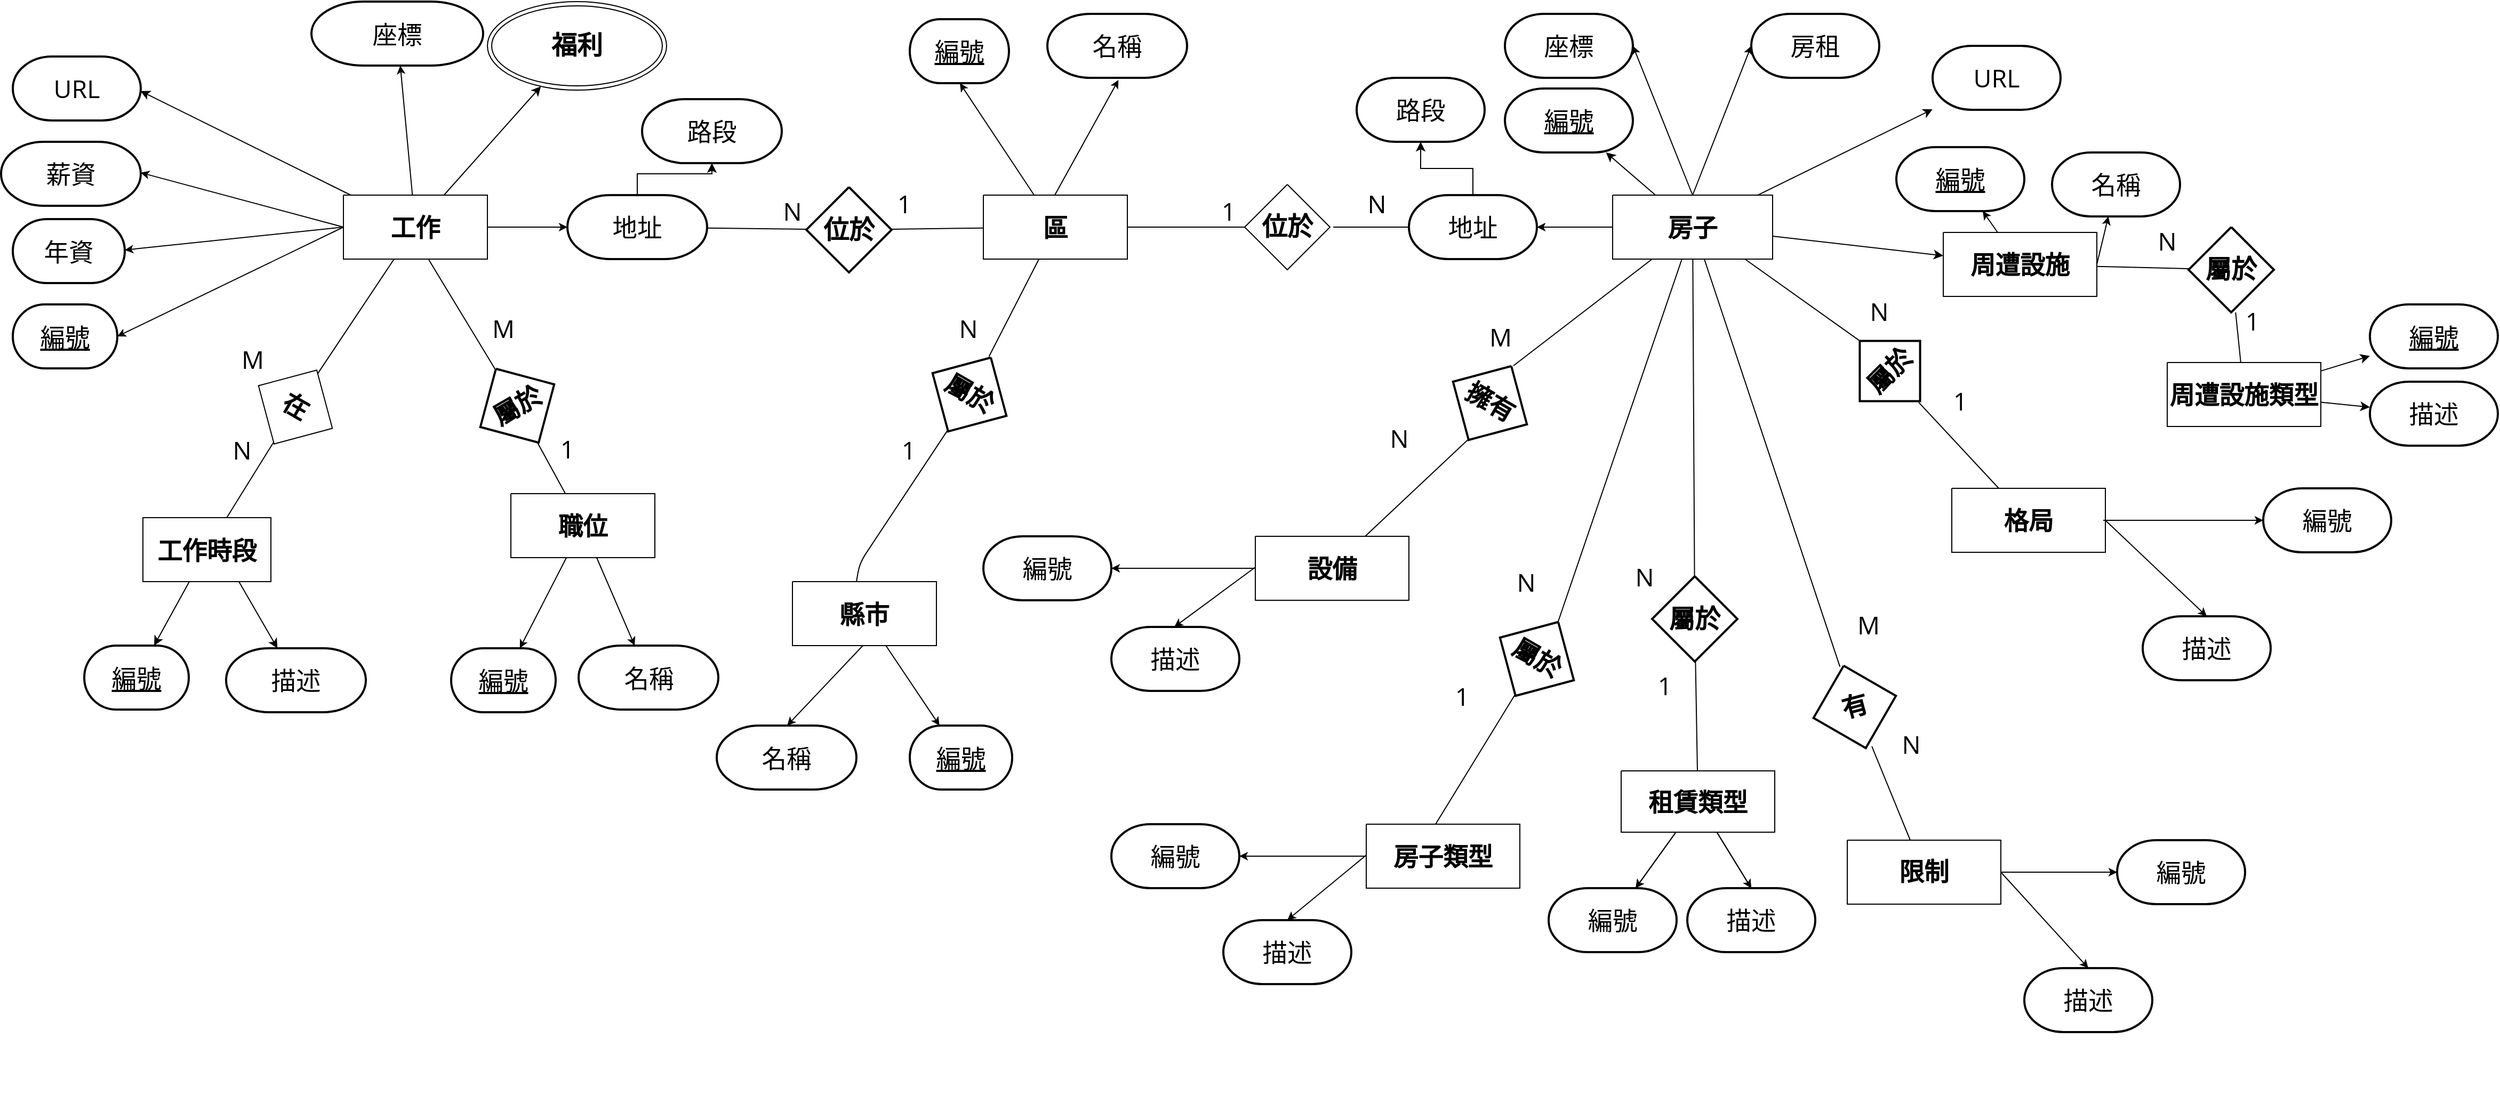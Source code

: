 <mxfile version="20.5.1" type="device"><diagram name="Page-1" id="Page-1"><mxGraphModel dx="1266" dy="1540" grid="1" gridSize="10" guides="1" tooltips="1" connect="1" arrows="1" fold="1" page="1" pageScale="1" pageWidth="850" pageHeight="1100" math="0" shadow="0"><root><mxCell id="0"/><mxCell id="1" value="Background" parent="0"/><mxCell id="2" value="&lt;div style=&quot;font-size: 1px&quot;&gt;&lt;font style=&quot;font-size:23.28px;font-family:Open Sans;color:#000000;direction:ltr;letter-spacing:0px;line-height:120%;opacity:1&quot;&gt;職位&lt;/font&gt;&lt;/div&gt;" style="verticalAlign=middle;align=center;vsdxID=1;fillColor=#ffffff;gradientColor=none;shape=stencil(nZBRDoQgDERP03+WHsHFe5iISyOCQdT19kIaIxq//Jtp3zTpAFaTaUYNUkwx+F6v1EYD+AUpyRkdKCYFqACrzgf9C352LfuxyWRWg1/yhT/nRE5IsZWuZtCSK8CPeI0e/hF+jV7AJM4PO7KWCyr390bSiNtEtQM=);strokeColor=#000000;spacingTop=-3;spacingBottom=-3;spacingLeft=-3;spacingRight=-3;points=[];labelBackgroundColor=none;rounded=0;html=1;whiteSpace=wrap;fontStyle=1" parent="1" vertex="1"><mxGeometry x="2687" y="480" width="135" height="60" as="geometry"/></mxCell><mxCell id="VJDRfhGnWzTNFawiIFHn-116" style="edgeStyle=none;rounded=0;orthogonalLoop=1;jettySize=auto;html=1;entryX=0.998;entryY=0.539;entryDx=0;entryDy=0;entryPerimeter=0;endArrow=classic;endFill=1;" parent="1" source="3" target="VJDRfhGnWzTNFawiIFHn-115" edge="1"><mxGeometry relative="1" as="geometry"><mxPoint x="2510" y="480" as="sourcePoint"/></mxGeometry></mxCell><mxCell id="zRSYsbIjs4eFLdorwBFC-123" style="edgeStyle=none;rounded=0;orthogonalLoop=1;jettySize=auto;html=1;fontSize=24;startArrow=none;startFill=0;endArrow=classic;endFill=1;" parent="1" source="3" target="zRSYsbIjs4eFLdorwBFC-147" edge="1"><mxGeometry relative="1" as="geometry"><mxPoint x="2363.973" y="587.5" as="targetPoint"/></mxGeometry></mxCell><mxCell id="3" value="&lt;div style=&quot;font-size: 1px&quot;&gt;&lt;font style=&quot;font-size:23.28px;font-family:Open Sans;color:#000000;direction:ltr;letter-spacing:0px;line-height:120%;opacity:1&quot;&gt;工作&lt;/font&gt;&lt;/div&gt;" style="verticalAlign=middle;align=center;vsdxID=2;fillColor=#ffffff;gradientColor=none;shape=stencil(nZBRDoQgDERP03+WHsHFe5iISyOCQdT19kIaIxq//Jtp3zTpAFaTaUYNUkwx+F6v1EYD+AUpyRkdKCYFqACrzgf9C352LfuxyWRWg1/yhT/nRE5IsZWuZtCSK8CPeI0e/hF+jV7AJM4PO7KWCyr390bSiNtEtQM=);strokeColor=#000000;spacingTop=-3;spacingBottom=-3;spacingLeft=-3;spacingRight=-3;points=[];labelBackgroundColor=none;rounded=0;html=1;whiteSpace=wrap;fontStyle=1" parent="1" vertex="1"><mxGeometry x="2530" y="200" width="135" height="60" as="geometry"/></mxCell><mxCell id="4" value="&lt;div style=&quot;font-size: 1px&quot;&gt;&lt;font style=&quot;font-size:23.28px;font-family:Open Sans;color:#000000;direction:ltr;letter-spacing:0px;line-height:120%;opacity:1&quot;&gt;區&lt;/font&gt;&lt;/div&gt;" style="verticalAlign=middle;align=center;vsdxID=3;fillColor=#ffffff;gradientColor=none;shape=stencil(nZBRDoQgDERP03+WHsHFe5iISyOCQdT19kIaIxq//Jtp3zTpAFaTaUYNUkwx+F6v1EYD+AUpyRkdKCYFqACrzgf9C352LfuxyWRWg1/yhT/nRE5IsZWuZtCSK8CPeI0e/hF+jV7AJM4PO7KWCyr390bSiNtEtQM=);strokeColor=#000000;spacingTop=-3;spacingBottom=-3;spacingLeft=-3;spacingRight=-3;points=[];labelBackgroundColor=none;rounded=0;html=1;whiteSpace=wrap;fontStyle=1" parent="1" vertex="1"><mxGeometry x="3130" y="200" width="135" height="60" as="geometry"/></mxCell><mxCell id="5" value="&lt;div style=&quot;font-size: 1px&quot;&gt;&lt;font style=&quot;font-size:23.28px;font-family:Open Sans;color:#000000;direction:ltr;letter-spacing:0px;line-height:120%;opacity:1&quot;&gt;縣市&lt;/font&gt;&lt;/div&gt;" style="verticalAlign=middle;align=center;vsdxID=4;fillColor=#ffffff;gradientColor=none;shape=stencil(nZBRDoQgDERP03+WHsHFe5iISyOCQdT19kIaIxq//Jtp3zTpAFaTaUYNUkwx+F6v1EYD+AUpyRkdKCYFqACrzgf9C352LfuxyWRWg1/yhT/nRE5IsZWuZtCSK8CPeI0e/hF+jV7AJM4PO7KWCyr390bSiNtEtQM=);strokeColor=#000000;spacingTop=-3;spacingBottom=-3;spacingLeft=-3;spacingRight=-3;points=[];labelBackgroundColor=none;rounded=0;html=1;whiteSpace=wrap;fontStyle=1" parent="1" vertex="1"><mxGeometry x="2951" y="562.5" width="135" height="60" as="geometry"/></mxCell><mxCell id="6" value="&lt;div style=&quot;font-size: 1px&quot;&gt;&lt;font style=&quot;font-size:23.28px;font-family:Open Sans;color:#000000;direction:ltr;letter-spacing:0px;line-height:120%;opacity:1&quot;&gt;&lt;u&gt;編號&lt;/u&gt;&lt;/font&gt;&lt;/div&gt;" style="verticalAlign=middle;align=center;vsdxID=5;fillColor=#ffffff;gradientColor=none;shape=stencil(jVLRDoIwDPyavZKtjSDPiP9BZMgiApmg8PeCZTAGGt/a6213vZRh9MiTWjLgj0ZXN/lSaZMzPDEAVeZSq2aoGMYMo6zS8qqrtkypr5OROVb36jn+0NE75J4vxlfAe0L4pzsTuVClRfZDD8Pv5Eur6WtBw6PvgaELm887oFbwCegnAGBW6NDlTMDhp+hCn4AgmDc0srYx14mRtXd1nOxmsw3SoW+MoheItdXFBKziMibtVXDN+CsbJxk7bNiaWnswgvaeuHMEQ7HcWqaKgk7Vnru3OUB01xi/AQ==);strokeColor=#000000;strokeWidth=2;spacingTop=-3;spacingBottom=-3;spacingLeft=-3;spacingRight=-3;points=[];labelBackgroundColor=none;rounded=0;html=1;whiteSpace=wrap;" parent="1" vertex="1"><mxGeometry x="2631" y="625" width="98" height="60" as="geometry"/></mxCell><mxCell id="7" value="&lt;div style=&quot;font-size: 1px&quot;&gt;&lt;font style=&quot;font-size:23.28px;font-family:Open Sans;color:#000000;direction:ltr;letter-spacing:0px;line-height:120%;opacity:1&quot;&gt;名稱&lt;/font&gt;&lt;/div&gt;" style="verticalAlign=middle;align=center;vsdxID=6;fillColor=#ffffff;gradientColor=none;shape=stencil(jVLRDoIwDPyavZKtjSDPiP9BZMgiApmg8PeCZTAGGt/a6213vZRh9MiTWjLgj0ZXN/lSaZMzPDEAVeZSq2aoGMYMo6zS8qqrtkypr5OROVb36jn+0NE75J4vxlfAe0L4pzsTuVClRfZDD8Pv5Eur6WtBw6PvgaELm887oFbwCegnAGBW6NDlTMDhp+hCn4AgmDc0srYx14mRtXd1nOxmsw3SoW+MoheItdXFBKziMibtVXDN+CsbJxk7bNiaWnswgvaeuHMEQ7HcWqaKgk7Vnru3OUB01xi/AQ==);strokeColor=#000000;strokeWidth=2;spacingTop=-3;spacingBottom=-3;spacingLeft=-3;spacingRight=-3;points=[];labelBackgroundColor=none;rounded=0;html=1;whiteSpace=wrap;" parent="1" vertex="1"><mxGeometry x="2750.5" y="622.5" width="131" height="60" as="geometry"/></mxCell><mxCell id="8" value="&lt;div style=&quot;font-size: 1px&quot;&gt;&lt;font style=&quot;font-size:23.28px;font-family:Open Sans;color:#000000;direction:ltr;letter-spacing:0px;line-height:120%;opacity:1&quot;&gt;&lt;u&gt;編號&lt;/u&gt;&lt;/font&gt;&lt;/div&gt;" style="verticalAlign=middle;align=center;vsdxID=7;fillColor=#ffffff;gradientColor=none;shape=stencil(jVLRDoIwDPyavZKtjSDPiP9BZMgiApmg8PeCZTAGGt/a6213vZRh9MiTWjLgj0ZXN/lSaZMzPDEAVeZSq2aoGMYMo6zS8qqrtkypr5OROVb36jn+0NE75J4vxlfAe0L4pzsTuVClRfZDD8Pv5Eur6WtBw6PvgaELm887oFbwCegnAGBW6NDlTMDhp+hCn4AgmDc0srYx14mRtXd1nOxmsw3SoW+MoheItdXFBKziMibtVXDN+CsbJxk7bNiaWnswgvaeuHMEQ7HcWqaKgk7Vnru3OUB01xi/AQ==);strokeColor=#000000;strokeWidth=2;spacingTop=-3;spacingBottom=-3;spacingLeft=-3;spacingRight=-3;points=[];labelBackgroundColor=none;rounded=0;html=1;whiteSpace=wrap;" parent="1" vertex="1"><mxGeometry x="2220" y="302.5" width="98" height="60" as="geometry"/></mxCell><mxCell id="10" value="&lt;div style=&quot;font-size: 1px&quot;&gt;&lt;font style=&quot;font-size:23.28px;font-family:Open Sans;color:#000000;direction:ltr;letter-spacing:0px;line-height:120%;opacity:1&quot;&gt;薪資&lt;/font&gt;&lt;/div&gt;" style="verticalAlign=middle;align=center;vsdxID=9;fillColor=#ffffff;gradientColor=none;shape=stencil(jVLRDoIwDPyavZKtjSDPiP9BZMgiApmg8PeCZTAGGt/a6213vZRh9MiTWjLgj0ZXN/lSaZMzPDEAVeZSq2aoGMYMo6zS8qqrtkypr5OROVb36jn+0NE75J4vxlfAe0L4pzsTuVClRfZDD8Pv5Eur6WtBw6PvgaELm887oFbwCegnAGBW6NDlTMDhp+hCn4AgmDc0srYx14mRtXd1nOxmsw3SoW+MoheItdXFBKziMibtVXDN+CsbJxk7bNiaWnswgvaeuHMEQ7HcWqaKgk7Vnru3OUB01xi/AQ==);strokeColor=#000000;strokeWidth=2;spacingTop=-3;spacingBottom=-3;spacingLeft=-3;spacingRight=-3;points=[];labelBackgroundColor=none;rounded=0;html=1;whiteSpace=wrap;" parent="1" vertex="1"><mxGeometry x="2209" y="150" width="131" height="60" as="geometry"/></mxCell><mxCell id="11" value="&lt;div style=&quot;font-size: 1px&quot;&gt;&lt;font style=&quot;font-size:23.28px;font-family:Open Sans;color:#000000;direction:ltr;letter-spacing:0px;line-height:120%;opacity:1&quot;&gt;年資&lt;/font&gt;&lt;/div&gt;" style="verticalAlign=middle;align=center;vsdxID=10;fillColor=#ffffff;gradientColor=none;shape=stencil(jVLRDoIwDPyavZKtjSDPiP9BZMgiApmg8PeCZTAGGt/a6213vZRh9MiTWjLgj0ZXN/lSaZMzPDEAVeZSq2aoGMYMo6zS8qqrtkypr5OROVb36jn+0NE75J4vxlfAe0L4pzsTuVClRfZDD8Pv5Eur6WtBw6PvgaELm887oFbwCegnAGBW6NDlTMDhp+hCn4AgmDc0srYx14mRtXd1nOxmsw3SoW+MoheItdXFBKziMibtVXDN+CsbJxk7bNiaWnswgvaeuHMEQ7HcWqaKgk7Vnru3OUB01xi/AQ==);strokeColor=#000000;strokeWidth=2;spacingTop=-3;spacingBottom=-3;spacingLeft=-3;spacingRight=-3;points=[];labelBackgroundColor=none;rounded=0;html=1;whiteSpace=wrap;" parent="1" vertex="1"><mxGeometry x="2220" y="222.5" width="105" height="60" as="geometry"/></mxCell><mxCell id="13" value="&lt;div style=&quot;font-size: 1px&quot;&gt;&lt;font style=&quot;font-size:23.28px;font-family:Open Sans;color:#000000;direction:ltr;letter-spacing:0px;line-height:120%;opacity:1&quot;&gt;&lt;u&gt;編號&lt;/u&gt;&lt;/font&gt;&lt;/div&gt;" style="verticalAlign=middle;align=center;vsdxID=12;fillColor=#ffffff;gradientColor=none;shape=stencil(jVLRDoIwDPyavZKtjSDPiP9BZMgiApmg8PeCZTAGGt/a6213vZRh9MiTWjLgj0ZXN/lSaZMzPDEAVeZSq2aoGMYMo6zS8qqrtkypr5OROVb36jn+0NE75J4vxlfAe0L4pzsTuVClRfZDD8Pv5Eur6WtBw6PvgaELm887oFbwCegnAGBW6NDlTMDhp+hCn4AgmDc0srYx14mRtXd1nOxmsw3SoW+MoheItdXFBKziMibtVXDN+CsbJxk7bNiaWnswgvaeuHMEQ7HcWqaKgk7Vnru3OUB01xi/AQ==);strokeColor=#000000;strokeWidth=2;spacingTop=-3;spacingBottom=-3;spacingLeft=-3;spacingRight=-3;points=[];labelBackgroundColor=none;rounded=0;html=1;whiteSpace=wrap;" parent="1" vertex="1"><mxGeometry x="3061" y="35" width="93" height="60" as="geometry"/></mxCell><mxCell id="15" value="&lt;div style=&quot;font-size: 1px&quot;&gt;&lt;font style=&quot;font-size:23.28px;font-family:Open Sans;color:#000000;direction:ltr;letter-spacing:0px;line-height:120%;opacity:1&quot;&gt;名稱&lt;/font&gt;&lt;/div&gt;" style="verticalAlign=middle;align=center;vsdxID=14;fillColor=#ffffff;gradientColor=none;shape=stencil(jVLRDoIwDPyavZKtjSDPiP9BZMgiApmg8PeCZTAGGt/a6213vZRh9MiTWjLgj0ZXN/lSaZMzPDEAVeZSq2aoGMYMo6zS8qqrtkypr5OROVb36jn+0NE75J4vxlfAe0L4pzsTuVClRfZDD8Pv5Eur6WtBw6PvgaELm887oFbwCegnAGBW6NDlTMDhp+hCn4AgmDc0srYx14mRtXd1nOxmsw3SoW+MoheItdXFBKziMibtVXDN+CsbJxk7bNiaWnswgvaeuHMEQ7HcWqaKgk7Vnru3OUB01xi/AQ==);strokeColor=#000000;strokeWidth=2;spacingTop=-3;spacingBottom=-3;spacingLeft=-3;spacingRight=-3;points=[];labelBackgroundColor=none;rounded=0;html=1;whiteSpace=wrap;" parent="1" vertex="1"><mxGeometry x="3190" y="30" width="131" height="60" as="geometry"/></mxCell><mxCell id="16" value="&lt;div style=&quot;font-size: 1px&quot;&gt;&lt;font style=&quot;font-size:23.28px;font-family:Open Sans;color:#000000;direction:ltr;letter-spacing:0px;line-height:120%;opacity:1&quot;&gt;&lt;u&gt;編號&lt;/u&gt;&lt;/font&gt;&lt;/div&gt;" style="verticalAlign=middle;align=center;vsdxID=15;fillColor=#ffffff;gradientColor=none;shape=stencil(jVLRDoIwDPyavZKtjSDPiP9BZMgiApmg8PeCZTAGGt/a6213vZRh9MiTWjLgj0ZXN/lSaZMzPDEAVeZSq2aoGMYMo6zS8qqrtkypr5OROVb36jn+0NE75J4vxlfAe0L4pzsTuVClRfZDD8Pv5Eur6WtBw6PvgaELm887oFbwCegnAGBW6NDlTMDhp+hCn4AgmDc0srYx14mRtXd1nOxmsw3SoW+MoheItdXFBKziMibtVXDN+CsbJxk7bNiaWnswgvaeuHMEQ7HcWqaKgk7Vnru3OUB01xi/AQ==);strokeColor=#000000;strokeWidth=2;spacingTop=-3;spacingBottom=-3;spacingLeft=-3;spacingRight=-3;points=[];labelBackgroundColor=none;rounded=0;html=1;whiteSpace=wrap;" parent="1" vertex="1"><mxGeometry x="3061" y="697.5" width="96" height="60" as="geometry"/></mxCell><mxCell id="17" value="&lt;div style=&quot;font-size: 1px&quot;&gt;&lt;font style=&quot;font-size:23.28px;font-family:Open Sans;color:#000000;direction:ltr;letter-spacing:0px;line-height:120%;opacity:1&quot;&gt;名稱&lt;/font&gt;&lt;/div&gt;" style="verticalAlign=middle;align=center;vsdxID=16;fillColor=#ffffff;gradientColor=none;shape=stencil(jVLRDoIwDPyavZKtjSDPiP9BZMgiApmg8PeCZTAGGt/a6213vZRh9MiTWjLgj0ZXN/lSaZMzPDEAVeZSq2aoGMYMo6zS8qqrtkypr5OROVb36jn+0NE75J4vxlfAe0L4pzsTuVClRfZDD8Pv5Eur6WtBw6PvgaELm887oFbwCegnAGBW6NDlTMDhp+hCn4AgmDc0srYx14mRtXd1nOxmsw3SoW+MoheItdXFBKziMibtVXDN+CsbJxk7bNiaWnswgvaeuHMEQ7HcWqaKgk7Vnru3OUB01xi/AQ==);strokeColor=#000000;strokeWidth=2;spacingTop=-3;spacingBottom=-3;spacingLeft=-3;spacingRight=-3;points=[];labelBackgroundColor=none;rounded=0;html=1;whiteSpace=wrap;" parent="1" vertex="1"><mxGeometry x="2880" y="697.5" width="131" height="60" as="geometry"/></mxCell><mxCell id="jrhXQ3JUvZQb1HCRe90w-112" value="" style="edgeStyle=orthogonalEdgeStyle;rounded=0;orthogonalLoop=1;jettySize=auto;html=1;" edge="1" parent="1" source="18" target="jrhXQ3JUvZQb1HCRe90w-111"><mxGeometry relative="1" as="geometry"/></mxCell><mxCell id="18" value="&lt;div style=&quot;font-size: 1px&quot;&gt;&lt;font style=&quot;font-size:23.28px;font-family:Open Sans;color:#000000;direction:ltr;letter-spacing:0px;line-height:120%;opacity:1&quot;&gt;地址&lt;/font&gt;&lt;/div&gt;" style="verticalAlign=middle;align=center;vsdxID=17;fillColor=#ffffff;gradientColor=none;shape=stencil(jVLRDoIwDPyavZKtjSDPiP9BZMgiApmg8PeCZTAGGt/a6213vZRh9MiTWjLgj0ZXN/lSaZMzPDEAVeZSq2aoGMYMo6zS8qqrtkypr5OROVb36jn+0NE75J4vxlfAe0L4pzsTuVClRfZDD8Pv5Eur6WtBw6PvgaELm887oFbwCegnAGBW6NDlTMDhp+hCn4AgmDc0srYx14mRtXd1nOxmsw3SoW+MoheItdXFBKziMibtVXDN+CsbJxk7bNiaWnswgvaeuHMEQ7HcWqaKgk7Vnru3OUB01xi/AQ==);strokeColor=#000000;strokeWidth=2;spacingTop=-3;spacingBottom=-3;spacingLeft=-3;spacingRight=-3;points=[];labelBackgroundColor=none;rounded=0;html=1;whiteSpace=wrap;" parent="1" vertex="1"><mxGeometry x="2740" y="200" width="131" height="60" as="geometry"/></mxCell><mxCell id="19" value="&lt;h1&gt;屬於&lt;/h1&gt;" style="vsdxID=20;fillColor=#ffffff;gradientColor=none;shape=stencil(nZBLDoQgEERP03uk4wnUuYeJKB0RDDKj3l5Ix/iJcTG7KnhVSRdgMel6VCDFFLzr1UxN0IAlSElWK08hKsAKsGidV513X9uwH+tEJjW4X2pYOJeLFJFiZcvuw6QheyIzcUXzF/bWukcf2b9bL2QUx4ktGcMLnf/vk8QnnhOrDQ==);strokeColor=#000000;strokeWidth=2;spacingTop=-3;spacingBottom=-3;spacingLeft=-3;spacingRight=-3;points=[];labelBackgroundColor=none;rounded=0;html=1;whiteSpace=wrap;rotation=-30;" parent="1" vertex="1"><mxGeometry x="2653" y="357.5" width="80" height="80" as="geometry"/></mxCell><mxCell id="107" style="vsdxID=26;startArrow=none;endArrow=classic;startSize=5;endSize=5;strokeColor=#000000;spacingTop=0;spacingBottom=0;spacingLeft=0;spacingRight=0;verticalAlign=middle;html=1;labelBackgroundColor=#ffffff;rounded=0;endFill=1;" parent="1" source="3" target="51" edge="1"><mxGeometry relative="1" as="geometry"><mxPoint x="60" y="214" as="offset"/><mxPoint x="2442" y="480" as="sourcePoint"/><mxPoint x="2412" y="675" as="targetPoint"/></mxGeometry></mxCell><mxCell id="20" value="&lt;h1&gt;屬於&lt;/h1&gt;" style="vsdxID=32;rotation=30;fillColor=#ffffff;gradientColor=none;shape=stencil(nZBLDoQgEERP03uk4wnUuYeJKB0RDDKj3l5Ix/iJcTG7KnhVSRdgMel6VCDFFLzr1UxN0IAlSElWK08hKsAKsGidV513X9uwH+tEJjW4X2pYOJeLFJFiZcvuw6QheyIzcUXzF/bWukcf2b9bL2QUx4ktGcMLnf/vk8QnnhOrDQ==);strokeColor=#000000;strokeWidth=2;spacingTop=-3;spacingBottom=-3;spacingLeft=-3;spacingRight=-3;points=[];labelBackgroundColor=none;rounded=0;html=1;whiteSpace=wrap;" parent="1" vertex="1"><mxGeometry x="3077" y="347" width="80" height="80" as="geometry"/></mxCell><mxCell id="21" value="&lt;h1&gt;位於&lt;/h1&gt;" style="vsdxID=33;rotation=0;fillColor=#ffffff;gradientColor=none;shape=stencil(nZBLDoQgEERP03uk4wnUuYeJKB0RDDKj3l5Ix/iJcTG7KnhVSRdgMel6VCDFFLzr1UxN0IAlSElWK08hKsAKsGidV513X9uwH+tEJjW4X2pYOJeLFJFiZcvuw6QheyIzcUXzF/bWukcf2b9bL2QUx4ktGcMLnf/vk8QnnhOrDQ==);strokeColor=#000000;strokeWidth=2;spacingTop=-3;spacingBottom=-3;spacingLeft=-3;spacingRight=-3;points=[];labelBackgroundColor=none;rounded=0;html=1;whiteSpace=wrap;" parent="1" vertex="1"><mxGeometry x="2964" y="192.5" width="80" height="80" as="geometry"/></mxCell><mxCell id="108" style="vsdxID=37;edgeStyle=none;startArrow=none;endArrow=none;startSize=5;endSize=5;strokeColor=#000000;spacingTop=0;spacingBottom=0;spacingLeft=0;spacingRight=0;verticalAlign=middle;html=1;labelBackgroundColor=#ffffff;rounded=1;" parent="1" source="4" target="21" edge="1"><mxGeometry relative="1" as="geometry"><mxPoint x="42" y="121" as="offset"/><Array as="points"/><mxPoint x="2706" y="215" as="sourcePoint"/><mxPoint x="2620" y="255" as="targetPoint"/></mxGeometry></mxCell><mxCell id="22" value="&lt;div style=&quot;font-size: 1px&quot;&gt;&lt;font style=&quot;font-size:23.28px;font-family:Open Sans;color:#000000;direction:ltr;letter-spacing:0px;line-height:120%;opacity:1&quot;&gt;1&lt;/font&gt;&lt;/div&gt;" style="verticalAlign=middle;align=center;vsdxID=38;fillColor=none;gradientColor=none;shape=stencil(nZBRDoQgDERP03+WHsHFe5iISyOCQdT19kIaIxq//Jtp3zTpAFaTaUYNUkwx+F6v1EYD+AUpyRkdKCYFqACrzgf9C352LfuxyWRWg1/yhT/nRE5IsZWuZtCSK8CPeI0e/hF+jV7AJM4PO7KWCyr390bSiNtEtQM=);strokeColor=none;spacingTop=-3;spacingBottom=-3;spacingLeft=-3;spacingRight=-3;points=[];labelBackgroundColor=none;rounded=0;html=1;whiteSpace=wrap;" parent="1" vertex="1"><mxGeometry x="2710" y="415" width="60" height="45" as="geometry"/></mxCell><mxCell id="23" value="&lt;div style=&quot;font-size: 1px&quot;&gt;&lt;font style=&quot;font-size:23.28px;font-family:Open Sans;color:#000000;direction:ltr;letter-spacing:0px;line-height:120%;opacity:1&quot;&gt;M&lt;/font&gt;&lt;/div&gt;" style="verticalAlign=middle;align=center;vsdxID=39;fillColor=none;gradientColor=none;shape=stencil(nZBRDoQgDERP03+WHsHFe5iISyOCQdT19kIaIxq//Jtp3zTpAFaTaUYNUkwx+F6v1EYD+AUpyRkdKCYFqACrzgf9C352LfuxyWRWg1/yhT/nRE5IsZWuZtCSK8CPeI0e/hF+jV7AJM4PO7KWCyr390bSiNtEtQM=);strokeColor=none;spacingTop=-3;spacingBottom=-3;spacingLeft=-3;spacingRight=-3;points=[];labelBackgroundColor=none;rounded=0;html=1;whiteSpace=wrap;" parent="1" vertex="1"><mxGeometry x="2650" y="302.5" width="60" height="45" as="geometry"/></mxCell><mxCell id="24" value="&lt;div style=&quot;font-size: 1px&quot;&gt;&lt;font style=&quot;font-size:23.28px;font-family:Open Sans;color:#000000;direction:ltr;letter-spacing:0px;line-height:120%;opacity:1&quot;&gt;1&lt;/font&gt;&lt;/div&gt;" style="verticalAlign=middle;align=center;vsdxID=40;fillColor=none;gradientColor=none;shape=stencil(nZBRDoQgDERP03+WHsHFe5iISyOCQdT19kIaIxq//Jtp3zTpAFaTaUYNUkwx+F6v1EYD+AUpyRkdKCYFqACrzgf9C352LfuxyWRWg1/yhT/nRE5IsZWuZtCSK8CPeI0e/hF+jV7AJM4PO7KWCyr390bSiNtEtQM=);strokeColor=none;spacingTop=-3;spacingBottom=-3;spacingLeft=-3;spacingRight=-3;points=[];labelBackgroundColor=none;rounded=0;html=1;whiteSpace=wrap;" parent="1" vertex="1"><mxGeometry x="3030" y="408.75" width="60" height="60" as="geometry"/></mxCell><mxCell id="25" value="&lt;div style=&quot;font-size: 1px&quot;&gt;&lt;font style=&quot;font-size:23.28px;font-family:Open Sans;color:#000000;direction:ltr;letter-spacing:0px;line-height:120%;opacity:1&quot;&gt;N&lt;/font&gt;&lt;/div&gt;" style="verticalAlign=middle;align=center;vsdxID=41;fillColor=none;gradientColor=none;shape=stencil(nZBRDoQgDERP03+WHsHFe5iISyOCQdT19kIaIxq//Jtp3zTpAFaTaUYNUkwx+F6v1EYD+AUpyRkdKCYFqACrzgf9C352LfuxyWRWg1/yhT/nRE5IsZWuZtCSK8CPeI0e/hF+jV7AJM4PO7KWCyr390bSiNtEtQM=);strokeColor=none;spacingTop=-3;spacingBottom=-3;spacingLeft=-3;spacingRight=-3;points=[];labelBackgroundColor=none;rounded=0;html=1;whiteSpace=wrap;" parent="1" vertex="1"><mxGeometry x="2921" y="192.5" width="60" height="45" as="geometry"/></mxCell><mxCell id="26" value="&lt;div style=&quot;font-size: 1px&quot;&gt;&lt;font style=&quot;font-size:23.28px;font-family:Open Sans;color:#000000;direction:ltr;letter-spacing:0px;line-height:120%;opacity:1&quot;&gt;1&lt;/font&gt;&lt;/div&gt;" style="verticalAlign=middle;align=center;vsdxID=42;fillColor=none;gradientColor=none;shape=stencil(nZBRDoQgDERP03+WHsHFe5iISyOCQdT19kIaIxq//Jtp3zTpAFaTaUYNUkwx+F6v1EYD+AUpyRkdKCYFqACrzgf9C352LfuxyWRWg1/yhT/nRE5IsZWuZtCSK8CPeI0e/hF+jV7AJM4PO7KWCyr390bSiNtEtQM=);strokeColor=none;spacingTop=-3;spacingBottom=-3;spacingLeft=-3;spacingRight=-3;points=[];labelBackgroundColor=none;rounded=0;html=1;whiteSpace=wrap;" parent="1" vertex="1"><mxGeometry x="3026" y="185" width="60" height="45" as="geometry"/></mxCell><mxCell id="27" value="&lt;div style=&quot;font-size: 1px&quot;&gt;&lt;font style=&quot;font-size:23.28px;font-family:Open Sans;color:#000000;direction:ltr;letter-spacing:0px;line-height:120%;opacity:1&quot;&gt;N&lt;/font&gt;&lt;/div&gt;" style="verticalAlign=middle;align=center;vsdxID=43;fillColor=none;gradientColor=none;shape=stencil(nZBRDoQgDERP03+WHsHFe5iISyOCQdT19kIaIxq//Jtp3zTpAFaTaUYNUkwx+F6v1EYD+AUpyRkdKCYFqACrzgf9C352LfuxyWRWg1/yhT/nRE5IsZWuZtCSK8CPeI0e/hF+jV7AJM4PO7KWCyr390bSiNtEtQM=);strokeColor=none;spacingTop=-3;spacingBottom=-3;spacingLeft=-3;spacingRight=-3;points=[];labelBackgroundColor=none;rounded=0;html=1;whiteSpace=wrap;" parent="1" vertex="1"><mxGeometry x="3086" y="302" width="60" height="45" as="geometry"/></mxCell><mxCell id="UsfdhPmhV1d9UDoizWMs-123" style="edgeStyle=none;rounded=0;orthogonalLoop=1;jettySize=auto;html=1;endArrow=classic;endFill=1;startArrow=none;startFill=0;" parent="1" source="28" target="42" edge="1"><mxGeometry relative="1" as="geometry"/></mxCell><mxCell id="VJDRfhGnWzTNFawiIFHn-112" style="rounded=0;orthogonalLoop=1;jettySize=auto;html=1;" parent="1" source="28" target="zRSYsbIjs4eFLdorwBFC-127" edge="1"><mxGeometry relative="1" as="geometry"><mxPoint x="4016" y="268.767" as="targetPoint"/></mxGeometry></mxCell><mxCell id="VJDRfhGnWzTNFawiIFHn-118" style="edgeStyle=none;rounded=0;orthogonalLoop=1;jettySize=auto;html=1;" parent="1" source="28" target="VJDRfhGnWzTNFawiIFHn-117" edge="1"><mxGeometry relative="1" as="geometry"/></mxCell><mxCell id="28" value="&lt;h1 style=&quot;font-size: 1px&quot;&gt;&lt;font style=&quot;font-size:23.28px;font-family:Open Sans;color:#000000;direction:ltr;letter-spacing:0px;line-height:120%;opacity:1&quot;&gt;房子&lt;/font&gt;&lt;/h1&gt;" style="verticalAlign=middle;align=center;vsdxID=45;fillColor=#ffffff;gradientColor=none;shape=stencil(nZBRDoQgDERP03+WHsHFe5iISyOCQdT19kIaIxq//Jtp3zTpAFaTaUYNUkwx+F6v1EYD+AUpyRkdKCYFqACrzgf9C352LfuxyWRWg1/yhT/nRE5IsZWuZtCSK8CPeI0e/hF+jV7AJM4PO7KWCyr390bSiNtEtQM=);strokeColor=#000000;spacingTop=-3;spacingBottom=-3;spacingLeft=-3;spacingRight=-3;points=[];labelBackgroundColor=none;rounded=0;html=1;whiteSpace=wrap;fontStyle=1" parent="1" vertex="1"><mxGeometry x="3720" y="200" width="150" height="60" as="geometry"/></mxCell><mxCell id="29" value="&lt;h1 style=&quot;font-size: 1px&quot;&gt;&lt;font style=&quot;font-size:23.28px;font-family:Open Sans;color:#000000;direction:ltr;letter-spacing:0px;line-height:120%;opacity:1&quot;&gt;格局&lt;/font&gt;&lt;/h1&gt;" style="verticalAlign=middle;align=center;vsdxID=46;fillColor=#ffffff;gradientColor=none;shape=stencil(nZBRDoQgDERP03+WHsHFe5iISyOCQdT19kIaIxq//Jtp3zTpAFaTaUYNUkwx+F6v1EYD+AUpyRkdKCYFqACrzgf9C352LfuxyWRWg1/yhT/nRE5IsZWuZtCSK8CPeI0e/hF+jV7AJM4PO7KWCyr390bSiNtEtQM=);strokeColor=#000000;spacingTop=-3;spacingBottom=-3;spacingLeft=-3;spacingRight=-3;points=[];labelBackgroundColor=none;rounded=0;html=1;whiteSpace=wrap;fontStyle=1" parent="1" vertex="1"><mxGeometry x="4038" y="475" width="144" height="60" as="geometry"/></mxCell><mxCell id="30" value="&lt;h1&gt;&lt;span style=&quot;font-family: &amp;quot;Open Sans&amp;quot;; font-size: 23.28px;&quot;&gt;限制&lt;/span&gt;&lt;/h1&gt;" style="verticalAlign=middle;align=center;vsdxID=47;fillColor=#ffffff;gradientColor=none;shape=stencil(nZBRDoQgDERP03+WHsHFe5iISyOCQdT19kIaIxq//Jtp3zTpAFaTaUYNUkwx+F6v1EYD+AUpyRkdKCYFqACrzgf9C352LfuxyWRWg1/yhT/nRE5IsZWuZtCSK8CPeI0e/hF+jV7AJM4PO7KWCyr390bSiNtEtQM=);strokeColor=#000000;spacingTop=-3;spacingBottom=-3;spacingLeft=-3;spacingRight=-3;points=[];labelBackgroundColor=none;rounded=0;html=1;whiteSpace=wrap;fontStyle=1" parent="1" vertex="1"><mxGeometry x="3940" y="805" width="144" height="60" as="geometry"/></mxCell><mxCell id="31" value="&lt;div style=&quot;font-size: 1px&quot;&gt;&lt;font style=&quot;font-size:23.28px;font-family:Open Sans;color:#000000;direction:ltr;letter-spacing:0px;line-height:120%;opacity:1&quot;&gt;房子類型&lt;/font&gt;&lt;/div&gt;" style="verticalAlign=middle;align=center;vsdxID=48;fillColor=#ffffff;gradientColor=none;shape=stencil(nZBRDoQgDERP03+WHsHFe5iISyOCQdT19kIaIxq//Jtp3zTpAFaTaUYNUkwx+F6v1EYD+AUpyRkdKCYFqACrzgf9C352LfuxyWRWg1/yhT/nRE5IsZWuZtCSK8CPeI0e/hF+jV7AJM4PO7KWCyr390bSiNtEtQM=);strokeColor=#000000;spacingTop=-3;spacingBottom=-3;spacingLeft=-3;spacingRight=-3;points=[];labelBackgroundColor=none;rounded=0;html=1;whiteSpace=wrap;" parent="1" vertex="1"><mxGeometry x="3489" y="790" width="144" height="60" as="geometry"/></mxCell><mxCell id="32" value="&lt;div style=&quot;font-size: 1px&quot;&gt;&lt;font style=&quot;font-size:23.28px;font-family:Open Sans;color:#000000;direction:ltr;letter-spacing:0px;line-height:120%;opacity:1&quot;&gt;設備&lt;/font&gt;&lt;/div&gt;" style="verticalAlign=middle;align=center;vsdxID=49;fillColor=#ffffff;gradientColor=none;shape=stencil(nZBRDoQgDERP03+WHsHFe5iISyOCQdT19kIaIxq//Jtp3zTpAFaTaUYNUkwx+F6v1EYD+AUpyRkdKCYFqACrzgf9C352LfuxyWRWg1/yhT/nRE5IsZWuZtCSK8CPeI0e/hF+jV7AJM4PO7KWCyr390bSiNtEtQM=);strokeColor=#000000;spacingTop=-3;spacingBottom=-3;spacingLeft=-3;spacingRight=-3;points=[];labelBackgroundColor=none;rounded=0;html=1;whiteSpace=wrap;" parent="1" vertex="1"><mxGeometry x="3385" y="520" width="144" height="60" as="geometry"/></mxCell><mxCell id="jrhXQ3JUvZQb1HCRe90w-114" value="" style="edgeStyle=orthogonalEdgeStyle;rounded=0;orthogonalLoop=1;jettySize=auto;html=1;" edge="1" parent="1" source="34" target="jrhXQ3JUvZQb1HCRe90w-113"><mxGeometry relative="1" as="geometry"/></mxCell><mxCell id="34" value="&lt;div style=&quot;font-size: 1px&quot;&gt;&lt;font style=&quot;font-size:23.28px;font-family:Open Sans;color:#000000;direction:ltr;letter-spacing:0px;line-height:120%;opacity:1&quot;&gt;地址&lt;/font&gt;&lt;/div&gt;" style="verticalAlign=middle;align=center;vsdxID=51;fillColor=#ffffff;gradientColor=none;shape=stencil(jVLRDoIwDPyavZKtjSDPiP9BZMgiApmg8PeCZTAGGt/a6213vZRh9MiTWjLgj0ZXN/lSaZMzPDEAVeZSq2aoGMYMo6zS8qqrtkypr5OROVb36jn+0NE75J4vxlfAe0L4pzsTuVClRfZDD8Pv5Eur6WtBw6PvgaELm887oFbwCegnAGBW6NDlTMDhp+hCn4AgmDc0srYx14mRtXd1nOxmsw3SoW+MoheItdXFBKziMibtVXDN+CsbJxk7bNiaWnswgvaeuHMEQ7HcWqaKgk7Vnru3OUB01xi/AQ==);strokeColor=#000000;strokeWidth=2;spacingTop=-3;spacingBottom=-3;spacingLeft=-3;spacingRight=-3;points=[];labelBackgroundColor=none;rounded=0;html=1;whiteSpace=wrap;" parent="1" vertex="1"><mxGeometry x="3529" y="200" width="120" height="60" as="geometry"/></mxCell><mxCell id="35" value="&lt;div style=&quot;font-size: 1px&quot;&gt;&lt;font style=&quot;font-size:23.28px;font-family:Open Sans;color:#000000;direction:ltr;letter-spacing:0px;line-height:120%;opacity:1&quot;&gt;房租&lt;/font&gt;&lt;/div&gt;" style="verticalAlign=middle;align=center;vsdxID=52;fillColor=#ffffff;gradientColor=none;shape=stencil(jVLRDoIwDPyavZKtjSDPiP9BZMgiApmg8PeCZTAGGt/a6213vZRh9MiTWjLgj0ZXN/lSaZMzPDEAVeZSq2aoGMYMo6zS8qqrtkypr5OROVb36jn+0NE75J4vxlfAe0L4pzsTuVClRfZDD8Pv5Eur6WtBw6PvgaELm887oFbwCegnAGBW6NDlTMDhp+hCn4AgmDc0srYx14mRtXd1nOxmsw3SoW+MoheItdXFBKziMibtVXDN+CsbJxk7bNiaWnswgvaeuHMEQ7HcWqaKgk7Vnru3OUB01xi/AQ==);strokeColor=#000000;strokeWidth=2;spacingTop=-3;spacingBottom=-3;spacingLeft=-3;spacingRight=-3;points=[];labelBackgroundColor=none;rounded=0;html=1;whiteSpace=wrap;" parent="1" vertex="1"><mxGeometry x="3850" y="30" width="120" height="60" as="geometry"/></mxCell><mxCell id="36" value="&lt;div style=&quot;font-size: 1px&quot;&gt;&lt;font style=&quot;font-size:23.28px;font-family:Open Sans;color:#000000;direction:ltr;letter-spacing:0px;line-height:120%;opacity:1&quot;&gt;座標&lt;/font&gt;&lt;/div&gt;" style="verticalAlign=middle;align=center;vsdxID=53;fillColor=#ffffff;gradientColor=none;shape=stencil(jVLRDoIwDPyavZKtjSDPiP9BZMgiApmg8PeCZTAGGt/a6213vZRh9MiTWjLgj0ZXN/lSaZMzPDEAVeZSq2aoGMYMo6zS8qqrtkypr5OROVb36jn+0NE75J4vxlfAe0L4pzsTuVClRfZDD8Pv5Eur6WtBw6PvgaELm887oFbwCegnAGBW6NDlTMDhp+hCn4AgmDc0srYx14mRtXd1nOxmsw3SoW+MoheItdXFBKziMibtVXDN+CsbJxk7bNiaWnswgvaeuHMEQ7HcWqaKgk7Vnru3OUB01xi/AQ==);strokeColor=#000000;strokeWidth=2;spacingTop=-3;spacingBottom=-3;spacingLeft=-3;spacingRight=-3;points=[];labelBackgroundColor=none;rounded=0;html=1;whiteSpace=wrap;" parent="1" vertex="1"><mxGeometry x="3619" y="30" width="120" height="60" as="geometry"/></mxCell><mxCell id="37" value="&lt;h1&gt;位於&lt;/h1&gt;" style="vsdxID=58;fillColor=#ffffff;gradientColor=none;shape=stencil(nZBLDoQgEERP03uk4wnUuYeJKB0RDDKj3l5Ix/iJcTG7KnhVSRdgMel6VCDFFLzr1UxN0IAlSElWK08hKsAKsGidV513X9uwH+tEJjW4X2pYOJeLFJFiZcvuw6QheyIzcUXzF/bWukcf2b9bL2QUx4ktGcMLnf/vk8QnnhOrDQ==);strokeColor=#000000;spacingTop=-3;spacingBottom=-3;spacingLeft=-3;spacingRight=-3;points=[];labelBackgroundColor=none;rounded=0;html=1;whiteSpace=wrap;" parent="1" vertex="1"><mxGeometry x="3375" y="190" width="80" height="80" as="geometry"/></mxCell><mxCell id="110" style="vsdxID=59;edgeStyle=none;startArrow=none;endArrow=none;startSize=5;endSize=5;strokeColor=#000000;spacingTop=0;spacingBottom=0;spacingLeft=0;spacingRight=0;verticalAlign=middle;html=1;labelBackgroundColor=#ffffff;rounded=1;" parent="1" source="37" target="4" edge="1"><mxGeometry relative="1" as="geometry"><mxPoint x="172" y="184" as="offset"/><Array as="points"/><mxPoint x="2822" y="375" as="sourcePoint"/><mxPoint x="2477" y="210" as="targetPoint"/></mxGeometry></mxCell><mxCell id="111" style="vsdxID=60;edgeStyle=none;startArrow=none;endArrow=none;startSize=5;endSize=5;strokeColor=#000000;spacingTop=0;spacingBottom=0;spacingLeft=0;spacingRight=0;verticalAlign=middle;html=1;labelBackgroundColor=#ffffff;rounded=1;endFill=0;" parent="1" source="18" target="21" edge="1"><mxGeometry relative="1" as="geometry"><mxPoint x="-52" y="131" as="offset"/><Array as="points"/><mxPoint x="2426" y="460" as="sourcePoint"/><mxPoint x="2510" y="405" as="targetPoint"/></mxGeometry></mxCell><mxCell id="38" value="&lt;h1&gt;擁有&lt;/h1&gt;" style="vsdxID=64;rotation=30;fillColor=#ffffff;gradientColor=none;shape=stencil(nZBLDoQgEERP03uk4wnUuYeJKB0RDDKj3l5Ix/iJcTG7KnhVSRdgMel6VCDFFLzr1UxN0IAlSElWK08hKsAKsGidV513X9uwH+tEJjW4X2pYOJeLFJFiZcvuw6QheyIzcUXzF/bWukcf2b9bL2QUx4ktGcMLnf/vk8QnnhOrDQ==);strokeColor=#000000;strokeWidth=2;spacingTop=-3;spacingBottom=-3;spacingLeft=-3;spacingRight=-3;points=[];labelBackgroundColor=none;rounded=0;html=1;whiteSpace=wrap;" parent="1" vertex="1"><mxGeometry x="3565" y="355" width="80" height="80" as="geometry"/></mxCell><mxCell id="39" value="&lt;h1&gt;屬於&lt;/h1&gt;" style="vsdxID=65;rotation=315;fillColor=#ffffff;gradientColor=none;shape=stencil(nZBLDoQgEERP03uk4wnUuYeJKB0RDDKj3l5Ix/iJcTG7KnhVSRdgMel6VCDFFLzr1UxN0IAlSElWK08hKsAKsGidV513X9uwH+tEJjW4X2pYOJeLFJFiZcvuw6QheyIzcUXzF/bWukcf2b9bL2QUx4ktGcMLnf/vk8QnnhOrDQ==);strokeColor=#000000;strokeWidth=2;spacingTop=-3;spacingBottom=-3;spacingLeft=-3;spacingRight=-3;points=[];labelBackgroundColor=none;rounded=0;html=1;whiteSpace=wrap;" parent="1" vertex="1"><mxGeometry x="3940" y="325" width="80" height="80" as="geometry"/></mxCell><mxCell id="40" value="&lt;h1&gt;屬於&lt;/h1&gt;" style="vsdxID=66;rotation=30;fillColor=#ffffff;gradientColor=none;shape=stencil(nZBLDoQgEERP03uk4wnUuYeJKB0RDDKj3l5Ix/iJcTG7KnhVSRdgMel6VCDFFLzr1UxN0IAlSElWK08hKsAKsGidV513X9uwH+tEJjW4X2pYOJeLFJFiZcvuw6QheyIzcUXzF/bWukcf2b9bL2QUx4ktGcMLnf/vk8QnnhOrDQ==);strokeColor=#000000;strokeWidth=2;spacingTop=-3;spacingBottom=-3;spacingLeft=-3;spacingRight=-3;points=[];labelBackgroundColor=none;rounded=0;html=1;whiteSpace=wrap;" parent="1" vertex="1"><mxGeometry x="3609" y="595" width="80" height="80" as="geometry"/></mxCell><mxCell id="41" value="&lt;h1&gt;有&lt;/h1&gt;" style="vsdxID=67;rotation=345;fillColor=#ffffff;gradientColor=none;shape=stencil(nZBLDoQgEERP03uk4wnUuYeJKB0RDDKj3l5Ix/iJcTG7KnhVSRdgMel6VCDFFLzr1UxN0IAlSElWK08hKsAKsGidV513X9uwH+tEJjW4X2pYOJeLFJFiZcvuw6QheyIzcUXzF/bWukcf2b9bL2QUx4ktGcMLnf/vk8QnnhOrDQ==);strokeColor=#000000;strokeWidth=2;spacingTop=-3;spacingBottom=-3;spacingLeft=-3;spacingRight=-3;points=[];labelBackgroundColor=none;rounded=0;html=1;whiteSpace=wrap;" parent="1" vertex="1"><mxGeometry x="3907" y="640" width="80" height="80" as="geometry"/></mxCell><mxCell id="42" value="&lt;div style=&quot;font-size: 1px&quot;&gt;&lt;font style=&quot;font-size:23.28px;font-family:Open Sans;color:#000000;direction:ltr;letter-spacing:0px;line-height:120%;opacity:1&quot;&gt;&lt;u&gt;編號&lt;/u&gt;&lt;/font&gt;&lt;/div&gt;" style="verticalAlign=middle;align=center;vsdxID=76;fillColor=#ffffff;gradientColor=none;shape=stencil(jVLRDoIwDPyavZKtjSDPiP9BZMgiApmg8PeCZTAGGt/a6213vZRh9MiTWjLgj0ZXN/lSaZMzPDEAVeZSq2aoGMYMo6zS8qqrtkypr5OROVb36jn+0NE75J4vxlfAe0L4pzsTuVClRfZDD8Pv5Eur6WtBw6PvgaELm887oFbwCegnAGBW6NDlTMDhp+hCn4AgmDc0srYx14mRtXd1nOxmsw3SoW+MoheItdXFBKziMibtVXDN+CsbJxk7bNiaWnswgvaeuHMEQ7HcWqaKgk7Vnru3OUB01xi/AQ==);strokeColor=#000000;strokeWidth=2;spacingTop=-3;spacingBottom=-3;spacingLeft=-3;spacingRight=-3;points=[];labelBackgroundColor=none;rounded=0;html=1;whiteSpace=wrap;" parent="1" vertex="1"><mxGeometry x="3619" y="100" width="120" height="60" as="geometry"/></mxCell><mxCell id="43" value="&lt;div style=&quot;font-size: 1px&quot;&gt;&lt;font style=&quot;font-size:23.28px;font-family:Open Sans;color:#000000;direction:ltr;letter-spacing:0px;line-height:120%;opacity:1&quot;&gt;編號&lt;/font&gt;&lt;/div&gt;" style="verticalAlign=middle;align=center;vsdxID=79;fillColor=#ffffff;gradientColor=none;shape=stencil(jVLRDoIwDPyavZKtjSDPiP9BZMgiApmg8PeCZTAGGt/a6213vZRh9MiTWjLgj0ZXN/lSaZMzPDEAVeZSq2aoGMYMo6zS8qqrtkypr5OROVb36jn+0NE75J4vxlfAe0L4pzsTuVClRfZDD8Pv5Eur6WtBw6PvgaELm887oFbwCegnAGBW6NDlTMDhp+hCn4AgmDc0srYx14mRtXd1nOxmsw3SoW+MoheItdXFBKziMibtVXDN+CsbJxk7bNiaWnswgvaeuHMEQ7HcWqaKgk7Vnru3OUB01xi/AQ==);strokeColor=#000000;strokeWidth=2;spacingTop=-3;spacingBottom=-3;spacingLeft=-3;spacingRight=-3;points=[];labelBackgroundColor=none;rounded=0;html=1;whiteSpace=wrap;" parent="1" vertex="1"><mxGeometry x="3130" y="520" width="120" height="60" as="geometry"/></mxCell><mxCell id="44" value="&lt;div style=&quot;font-size: 1px&quot;&gt;&lt;font style=&quot;font-size:23.28px;font-family:Open Sans;color:#000000;direction:ltr;letter-spacing:0px;line-height:120%;opacity:1&quot;&gt;編號&lt;/font&gt;&lt;/div&gt;" style="verticalAlign=middle;align=center;vsdxID=81;fillColor=#ffffff;gradientColor=none;shape=stencil(jVLRDoIwDPyavZKtjSDPiP9BZMgiApmg8PeCZTAGGt/a6213vZRh9MiTWjLgj0ZXN/lSaZMzPDEAVeZSq2aoGMYMo6zS8qqrtkypr5OROVb36jn+0NE75J4vxlfAe0L4pzsTuVClRfZDD8Pv5Eur6WtBw6PvgaELm887oFbwCegnAGBW6NDlTMDhp+hCn4AgmDc0srYx14mRtXd1nOxmsw3SoW+MoheItdXFBKziMibtVXDN+CsbJxk7bNiaWnswgvaeuHMEQ7HcWqaKgk7Vnru3OUB01xi/AQ==);strokeColor=#000000;strokeWidth=2;spacingTop=-3;spacingBottom=-3;spacingLeft=-3;spacingRight=-3;points=[];labelBackgroundColor=none;rounded=0;html=1;whiteSpace=wrap;" parent="1" vertex="1"><mxGeometry x="3250" y="790" width="120" height="60" as="geometry"/></mxCell><mxCell id="45" value="&lt;div style=&quot;font-size: 1px&quot;&gt;&lt;font style=&quot;font-size:23.28px;font-family:Open Sans;color:#000000;direction:ltr;letter-spacing:0px;line-height:120%;opacity:1&quot;&gt;編號&lt;/font&gt;&lt;/div&gt;" style="verticalAlign=middle;align=center;vsdxID=83;fillColor=#ffffff;gradientColor=none;shape=stencil(jVLRDoIwDPyavZKtjSDPiP9BZMgiApmg8PeCZTAGGt/a6213vZRh9MiTWjLgj0ZXN/lSaZMzPDEAVeZSq2aoGMYMo6zS8qqrtkypr5OROVb36jn+0NE75J4vxlfAe0L4pzsTuVClRfZDD8Pv5Eur6WtBw6PvgaELm887oFbwCegnAGBW6NDlTMDhp+hCn4AgmDc0srYx14mRtXd1nOxmsw3SoW+MoheItdXFBKziMibtVXDN+CsbJxk7bNiaWnswgvaeuHMEQ7HcWqaKgk7Vnru3OUB01xi/AQ==);strokeColor=#000000;strokeWidth=2;spacingTop=-3;spacingBottom=-3;spacingLeft=-3;spacingRight=-3;points=[];labelBackgroundColor=none;rounded=0;html=1;whiteSpace=wrap;" parent="1" vertex="1"><mxGeometry x="4193" y="805" width="120" height="60" as="geometry"/></mxCell><mxCell id="46" value="&lt;div style=&quot;font-size: 1px&quot;&gt;&lt;font style=&quot;font-size:23.28px;font-family:Open Sans;color:#000000;direction:ltr;letter-spacing:0px;line-height:120%;opacity:1&quot;&gt;編號&lt;/font&gt;&lt;/div&gt;" style="verticalAlign=middle;align=center;vsdxID=85;fillColor=#ffffff;gradientColor=none;shape=stencil(jVLRDoIwDPyavZKtjSDPiP9BZMgiApmg8PeCZTAGGt/a6213vZRh9MiTWjLgj0ZXN/lSaZMzPDEAVeZSq2aoGMYMo6zS8qqrtkypr5OROVb36jn+0NE75J4vxlfAe0L4pzsTuVClRfZDD8Pv5Eur6WtBw6PvgaELm887oFbwCegnAGBW6NDlTMDhp+hCn4AgmDc0srYx14mRtXd1nOxmsw3SoW+MoheItdXFBKziMibtVXDN+CsbJxk7bNiaWnswgvaeuHMEQ7HcWqaKgk7Vnru3OUB01xi/AQ==);strokeColor=#000000;strokeWidth=2;spacingTop=-3;spacingBottom=-3;spacingLeft=-3;spacingRight=-3;points=[];labelBackgroundColor=none;rounded=0;html=1;whiteSpace=wrap;" parent="1" vertex="1"><mxGeometry x="4330" y="475" width="120" height="60" as="geometry"/></mxCell><mxCell id="47" value="&lt;div style=&quot;font-size: 1px&quot;&gt;&lt;font style=&quot;font-size:23.28px;font-family:Open Sans;color:#000000;direction:ltr;letter-spacing:0px;line-height:120%;opacity:1&quot;&gt;描述&lt;/font&gt;&lt;/div&gt;" style="verticalAlign=middle;align=center;vsdxID=86;fillColor=#ffffff;gradientColor=none;shape=stencil(jVLRDoIwDPyavZKtjSDPiP9BZMgiApmg8PeCZTAGGt/a6213vZRh9MiTWjLgj0ZXN/lSaZMzPDEAVeZSq2aoGMYMo6zS8qqrtkypr5OROVb36jn+0NE75J4vxlfAe0L4pzsTuVClRfZDD8Pv5Eur6WtBw6PvgaELm887oFbwCegnAGBW6NDlTMDhp+hCn4AgmDc0srYx14mRtXd1nOxmsw3SoW+MoheItdXFBKziMibtVXDN+CsbJxk7bNiaWnswgvaeuHMEQ7HcWqaKgk7Vnru3OUB01xi/AQ==);strokeColor=#000000;strokeWidth=2;spacingTop=-3;spacingBottom=-3;spacingLeft=-3;spacingRight=-3;points=[];labelBackgroundColor=none;rounded=0;html=1;whiteSpace=wrap;" parent="1" vertex="1"><mxGeometry x="3250" y="605" width="120" height="60" as="geometry"/></mxCell><mxCell id="48" value="&lt;div style=&quot;font-size: 1px&quot;&gt;&lt;font style=&quot;font-size:23.28px;font-family:Open Sans;color:#000000;direction:ltr;letter-spacing:0px;line-height:120%;opacity:1&quot;&gt;描述&lt;/font&gt;&lt;/div&gt;" style="verticalAlign=middle;align=center;vsdxID=87;fillColor=#ffffff;gradientColor=none;shape=stencil(jVLRDoIwDPyavZKtjSDPiP9BZMgiApmg8PeCZTAGGt/a6213vZRh9MiTWjLgj0ZXN/lSaZMzPDEAVeZSq2aoGMYMo6zS8qqrtkypr5OROVb36jn+0NE75J4vxlfAe0L4pzsTuVClRfZDD8Pv5Eur6WtBw6PvgaELm887oFbwCegnAGBW6NDlTMDhp+hCn4AgmDc0srYx14mRtXd1nOxmsw3SoW+MoheItdXFBKziMibtVXDN+CsbJxk7bNiaWnswgvaeuHMEQ7HcWqaKgk7Vnru3OUB01xi/AQ==);strokeColor=#000000;strokeWidth=2;spacingTop=-3;spacingBottom=-3;spacingLeft=-3;spacingRight=-3;points=[];labelBackgroundColor=none;rounded=0;html=1;whiteSpace=wrap;" parent="1" vertex="1"><mxGeometry x="3355" y="880" width="120" height="60" as="geometry"/></mxCell><mxCell id="49" value="&lt;div style=&quot;font-size: 1px&quot;&gt;&lt;font style=&quot;font-size:23.28px;font-family:Open Sans;color:#000000;direction:ltr;letter-spacing:0px;line-height:120%;opacity:1&quot;&gt;描述&lt;/font&gt;&lt;/div&gt;" style="verticalAlign=middle;align=center;vsdxID=88;fillColor=#ffffff;gradientColor=none;shape=stencil(jVLRDoIwDPyavZKtjSDPiP9BZMgiApmg8PeCZTAGGt/a6213vZRh9MiTWjLgj0ZXN/lSaZMzPDEAVeZSq2aoGMYMo6zS8qqrtkypr5OROVb36jn+0NE75J4vxlfAe0L4pzsTuVClRfZDD8Pv5Eur6WtBw6PvgaELm887oFbwCegnAGBW6NDlTMDhp+hCn4AgmDc0srYx14mRtXd1nOxmsw3SoW+MoheItdXFBKziMibtVXDN+CsbJxk7bNiaWnswgvaeuHMEQ7HcWqaKgk7Vnru3OUB01xi/AQ==);strokeColor=#000000;strokeWidth=2;spacingTop=-3;spacingBottom=-3;spacingLeft=-3;spacingRight=-3;points=[];labelBackgroundColor=none;rounded=0;html=1;whiteSpace=wrap;" parent="1" vertex="1"><mxGeometry x="4217" y="595" width="120" height="60" as="geometry"/></mxCell><mxCell id="50" value="&lt;div style=&quot;font-size: 1px&quot;&gt;&lt;span style=&quot;font-family: &amp;quot;Open Sans&amp;quot;; font-size: 23.28px; letter-spacing: 0px; background-color: initial;&quot;&gt;描述&lt;/span&gt;&lt;br&gt;&lt;/div&gt;" style="verticalAlign=middle;align=center;vsdxID=89;fillColor=#ffffff;gradientColor=none;shape=stencil(jVLRDoIwDPyavZKtjSDPiP9BZMgiApmg8PeCZTAGGt/a6213vZRh9MiTWjLgj0ZXN/lSaZMzPDEAVeZSq2aoGMYMo6zS8qqrtkypr5OROVb36jn+0NE75J4vxlfAe0L4pzsTuVClRfZDD8Pv5Eur6WtBw6PvgaELm887oFbwCegnAGBW6NDlTMDhp+hCn4AgmDc0srYx14mRtXd1nOxmsw3SoW+MoheItdXFBKziMibtVXDN+CsbJxk7bNiaWnswgvaeuHMEQ7HcWqaKgk7Vnru3OUB01xi/AQ==);strokeColor=#000000;strokeWidth=2;spacingTop=-3;spacingBottom=-3;spacingLeft=-3;spacingRight=-3;points=[];labelBackgroundColor=none;rounded=0;html=1;whiteSpace=wrap;" parent="1" vertex="1"><mxGeometry x="4106" y="925" width="120" height="60" as="geometry"/></mxCell><mxCell id="51" value="&lt;div style=&quot;font-size: 1px&quot;&gt;&lt;font style=&quot;font-size:23.28px;font-family:Open Sans;color:#000000;direction:ltr;letter-spacing:0px;line-height:120%;opacity:1&quot;&gt;座標&lt;/font&gt;&lt;/div&gt;" style="verticalAlign=middle;align=center;vsdxID=94;fillColor=#ffffff;gradientColor=none;shape=stencil(jVLRDoIwDPyavZKtjSDPiP9BZMgiApmg8PeCZTAGGt/a6213vZRh9MiTWjLgj0ZXN/lSaZMzPDEAVeZSq2aoGMYMo6zS8qqrtkypr5OROVb36jn+0NE75J4vxlfAe0L4pzsTuVClRfZDD8Pv5Eur6WtBw6PvgaELm887oFbwCegnAGBW6NDlTMDhp+hCn4AgmDc0srYx14mRtXd1nOxmsw3SoW+MoheItdXFBKziMibtVXDN+CsbJxk7bNiaWnswgvaeuHMEQ7HcWqaKgk7Vnru3OUB01xi/AQ==);strokeColor=#000000;strokeWidth=2;spacingTop=-3;spacingBottom=-3;spacingLeft=-3;spacingRight=-3;points=[];labelBackgroundColor=none;rounded=0;html=1;whiteSpace=wrap;" parent="1" vertex="1"><mxGeometry x="2500" y="18.5" width="161" height="60" as="geometry"/></mxCell><mxCell id="52" value="&lt;div style=&quot;font-size: 1px&quot;&gt;&lt;font style=&quot;font-size:23.28px;font-family:Open Sans;color:#000000;direction:ltr;letter-spacing:0px;line-height:120%;opacity:1&quot;&gt;N&lt;/font&gt;&lt;/div&gt;" style="verticalAlign=middle;align=center;vsdxID=96;fillColor=none;gradientColor=none;shape=stencil(nZBRDoQgDERP03+WHsHFe5iISyOCQdT19kIaIxq//Jtp3zTpAFaTaUYNUkwx+F6v1EYD+AUpyRkdKCYFqACrzgf9C352LfuxyWRWg1/yhT/nRE5IsZWuZtCSK8CPeI0e/hF+jV7AJM4PO7KWCyr390bSiNtEtQM=);strokeColor=none;spacingTop=-3;spacingBottom=-3;spacingLeft=-3;spacingRight=-3;points=[];labelBackgroundColor=none;rounded=0;html=1;whiteSpace=wrap;" parent="1" vertex="1"><mxGeometry x="3490" y="405" width="60" height="45" as="geometry"/></mxCell><mxCell id="54" value="&lt;div style=&quot;font-size: 1px&quot;&gt;&lt;font style=&quot;font-size:23.28px;font-family:Open Sans;color:#000000;direction:ltr;letter-spacing:0px;line-height:120%;opacity:1&quot;&gt;1&lt;/font&gt;&lt;/div&gt;" style="verticalAlign=middle;align=center;vsdxID=98;fillColor=none;gradientColor=none;shape=stencil(nZBRDoQgDERP03+WHsHFe5iISyOCQdT19kIaIxq//Jtp3zTpAFaTaUYNUkwx+F6v1EYD+AUpyRkdKCYFqACrzgf9C352LfuxyWRWg1/yhT/nRE5IsZWuZtCSK8CPeI0e/hF+jV7AJM4PO7KWCyr390bSiNtEtQM=);strokeColor=none;spacingTop=-3;spacingBottom=-3;spacingLeft=-3;spacingRight=-3;points=[];labelBackgroundColor=none;rounded=0;html=1;whiteSpace=wrap;" parent="1" vertex="1"><mxGeometry x="3549" y="647.5" width="60" height="45" as="geometry"/></mxCell><mxCell id="55" value="&lt;div style=&quot;font-size: 1px&quot;&gt;&lt;font style=&quot;font-size:23.28px;font-family:Open Sans;color:#000000;direction:ltr;letter-spacing:0px;line-height:120%;opacity:1&quot;&gt;1&lt;/font&gt;&lt;/div&gt;" style="verticalAlign=middle;align=center;vsdxID=99;fillColor=none;gradientColor=none;shape=stencil(nZBRDoQgDERP03+WHsHFe5iISyOCQdT19kIaIxq//Jtp3zTpAFaTaUYNUkwx+F6v1EYD+AUpyRkdKCYFqACrzgf9C352LfuxyWRWg1/yhT/nRE5IsZWuZtCSK8CPeI0e/hF+jV7AJM4PO7KWCyr390bSiNtEtQM=);strokeColor=none;spacingTop=-3;spacingBottom=-3;spacingLeft=-3;spacingRight=-3;points=[];labelBackgroundColor=none;rounded=0;html=1;whiteSpace=wrap;" parent="1" vertex="1"><mxGeometry x="4016" y="370" width="60" height="45" as="geometry"/></mxCell><mxCell id="57" value="&lt;div style=&quot;font-size: 1px&quot;&gt;&lt;font style=&quot;font-size:23.28px;font-family:Open Sans;color:#000000;direction:ltr;letter-spacing:0px;line-height:120%;opacity:1&quot;&gt;N&lt;/font&gt;&lt;/div&gt;" style="verticalAlign=middle;align=center;vsdxID=101;fillColor=none;gradientColor=none;shape=stencil(nZBRDoQgDERP03+WHsHFe5iISyOCQdT19kIaIxq//Jtp3zTpAFaTaUYNUkwx+F6v1EYD+AUpyRkdKCYFqACrzgf9C352LfuxyWRWg1/yhT/nRE5IsZWuZtCSK8CPeI0e/hF+jV7AJM4PO7KWCyr390bSiNtEtQM=);strokeColor=none;spacingTop=-3;spacingBottom=-3;spacingLeft=-3;spacingRight=-3;points=[];labelBackgroundColor=none;rounded=0;html=1;whiteSpace=wrap;" parent="1" vertex="1"><mxGeometry x="3609" y="540" width="60" height="45" as="geometry"/></mxCell><mxCell id="58" value="&lt;div style=&quot;font-size: 1px&quot;&gt;&lt;font style=&quot;font-size:23.28px;font-family:Open Sans;color:#000000;direction:ltr;letter-spacing:0px;line-height:120%;opacity:1&quot;&gt;N&lt;/font&gt;&lt;/div&gt;" style="verticalAlign=middle;align=center;vsdxID=102;fillColor=none;gradientColor=none;shape=stencil(nZBRDoQgDERP03+WHsHFe5iISyOCQdT19kIaIxq//Jtp3zTpAFaTaUYNUkwx+F6v1EYD+AUpyRkdKCYFqACrzgf9C352LfuxyWRWg1/yhT/nRE5IsZWuZtCSK8CPeI0e/hF+jV7AJM4PO7KWCyr390bSiNtEtQM=);strokeColor=none;spacingTop=-3;spacingBottom=-3;spacingLeft=-3;spacingRight=-3;points=[];labelBackgroundColor=none;rounded=0;html=1;whiteSpace=wrap;" parent="1" vertex="1"><mxGeometry x="3970" y="692.5" width="60" height="45" as="geometry"/></mxCell><mxCell id="59" value="&lt;div style=&quot;font-size: 1px&quot;&gt;&lt;font style=&quot;font-size:23.28px;font-family:Open Sans;color:#000000;direction:ltr;letter-spacing:0px;line-height:120%;opacity:1&quot;&gt;N&lt;/font&gt;&lt;/div&gt;" style="verticalAlign=middle;align=center;vsdxID=103;fillColor=none;gradientColor=none;shape=stencil(nZBRDoQgDERP03+WHsHFe5iISyOCQdT19kIaIxq//Jtp3zTpAFaTaUYNUkwx+F6v1EYD+AUpyRkdKCYFqACrzgf9C352LfuxyWRWg1/yhT/nRE5IsZWuZtCSK8CPeI0e/hF+jV7AJM4PO7KWCyr390bSiNtEtQM=);strokeColor=none;spacingTop=-3;spacingBottom=-3;spacingLeft=-3;spacingRight=-3;points=[];labelBackgroundColor=none;rounded=0;html=1;whiteSpace=wrap;" parent="1" vertex="1"><mxGeometry x="3940" y="286.25" width="60" height="45" as="geometry"/></mxCell><mxCell id="60" style="vsdxID=18;startArrow=none;endArrow=classic;startSize=5;endSize=5;strokeColor=#000000;spacingTop=0;spacingBottom=0;spacingLeft=0;spacingRight=0;verticalAlign=middle;html=1;labelBackgroundColor=#ffffff;rounded=0;endFill=1;startFill=0;" parent="1" source="2" target="7" edge="1"><mxGeometry relative="1" as="geometry"><mxPoint x="33" y="123" as="offset"/></mxGeometry></mxCell><mxCell id="61" style="vsdxID=19;startArrow=none;endArrow=classic;startSize=5;endSize=5;strokeColor=#000000;spacingTop=0;spacingBottom=0;spacingLeft=0;spacingRight=0;verticalAlign=middle;html=1;labelBackgroundColor=#ffffff;rounded=0;endFill=1;startFill=0;" parent="1" source="2" target="6" edge="1"><mxGeometry relative="1" as="geometry"><mxPoint x="72" y="101" as="offset"/><mxPoint x="2715" y="532.5" as="sourcePoint"/></mxGeometry></mxCell><mxCell id="62" style="vsdxID=21;edgeStyle=none;startArrow=none;endArrow=classic;startSize=5;endSize=5;strokeColor=#000000;spacingTop=0;spacingBottom=0;spacingLeft=0;spacingRight=0;verticalAlign=middle;html=1;labelBackgroundColor=#ffffff;rounded=0;exitX=0;exitY=0.5;exitDx=0;exitDy=0;exitPerimeter=0;entryX=1;entryY=0.5;entryDx=0;entryDy=0;entryPerimeter=0;endFill=1;" parent="1" source="3" target="8" edge="1"><mxGeometry relative="1" as="geometry"><mxPoint x="96" y="102" as="offset"/><Array as="points"/></mxGeometry></mxCell><mxCell id="63" style="vsdxID=22;startArrow=none;endArrow=classic;startSize=5;endSize=5;strokeColor=#000000;spacingTop=0;spacingBottom=0;spacingLeft=0;spacingRight=0;verticalAlign=middle;html=1;labelBackgroundColor=#ffffff;rounded=0;exitX=0;exitY=0.5;exitDx=0;exitDy=0;exitPerimeter=0;entryX=1;entryY=0.483;entryDx=0;entryDy=0;entryPerimeter=0;endFill=1;" parent="1" source="3" target="10" edge="1"><mxGeometry relative="1" as="geometry"><mxPoint x="117" y="160" as="offset"/></mxGeometry></mxCell><mxCell id="64" style="vsdxID=23;startArrow=none;endArrow=classic;startSize=5;endSize=5;strokeColor=#000000;spacingTop=0;spacingBottom=0;spacingLeft=0;spacingRight=0;verticalAlign=middle;html=1;labelBackgroundColor=#ffffff;rounded=0;exitX=0;exitY=0.5;exitDx=0;exitDy=0;exitPerimeter=0;entryX=1;entryY=0.483;entryDx=0;entryDy=0;entryPerimeter=0;endFill=1;" parent="1" source="3" target="11" edge="1"><mxGeometry relative="1" as="geometry"><mxPoint x="124" y="197" as="offset"/></mxGeometry></mxCell><mxCell id="66" style="vsdxID=25;startArrow=none;endArrow=classic;startSize=5;endSize=5;strokeColor=#000000;spacingTop=0;spacingBottom=0;spacingLeft=0;spacingRight=0;verticalAlign=middle;html=1;labelBackgroundColor=#ffffff;rounded=0;endFill=1;" parent="1" source="3" target="18" edge="1"><mxGeometry relative="1" as="geometry"><mxPoint x="124" y="251" as="offset"/></mxGeometry></mxCell><mxCell id="67" style="vsdxID=27;startArrow=none;endArrow=classic;startSize=5;endSize=5;strokeColor=#000000;spacingTop=0;spacingBottom=0;spacingLeft=0;spacingRight=0;verticalAlign=middle;html=1;labelBackgroundColor=#ffffff;rounded=0;exitX=0.489;exitY=1;exitDx=0;exitDy=0;exitPerimeter=0;entryX=0.504;entryY=0;entryDx=0;entryDy=0;entryPerimeter=0;startFill=0;endFill=1;" parent="1" source="5" target="17" edge="1"><mxGeometry relative="1" as="geometry"><mxPoint x="-18" y="139" as="offset"/></mxGeometry></mxCell><mxCell id="68" style="vsdxID=28;startArrow=none;endArrow=classic;startSize=5;endSize=5;strokeColor=#000000;spacingTop=0;spacingBottom=0;spacingLeft=0;spacingRight=0;verticalAlign=middle;html=1;labelBackgroundColor=#ffffff;rounded=0;endFill=1;startFill=0;" parent="1" source="5" target="16" edge="1"><mxGeometry relative="1" as="geometry"><mxPoint x="-23" y="131" as="offset"/></mxGeometry></mxCell><mxCell id="69" style="vsdxID=29;startArrow=none;endArrow=classic;startSize=5;endSize=5;strokeColor=default;spacingTop=0;spacingBottom=0;spacingLeft=0;spacingRight=0;verticalAlign=middle;html=1;labelBackgroundColor=#ffffff;rounded=0;entryX=0.505;entryY=1;entryDx=0;entryDy=0;entryPerimeter=0;endFill=1;startFill=0;" parent="1" source="4" target="13" edge="1"><mxGeometry relative="1" as="geometry"><mxPoint x="90" y="101" as="offset"/></mxGeometry></mxCell><mxCell id="71" style="vsdxID=31;startArrow=none;endArrow=classic;startSize=5;endSize=5;strokeColor=#000000;spacingTop=0;spacingBottom=0;spacingLeft=0;spacingRight=0;verticalAlign=middle;html=1;labelBackgroundColor=#ffffff;rounded=0;exitX=0.496;exitY=0;exitDx=0;exitDy=0;exitPerimeter=0;entryX=0.509;entryY=1.033;entryDx=0;entryDy=0;entryPerimeter=0;endFill=1;startFill=0;" parent="1" source="4" target="15" edge="1"><mxGeometry relative="1" as="geometry"><mxPoint x="-30" y="146" as="offset"/></mxGeometry></mxCell><mxCell id="72" style="vsdxID=34;edgeStyle=none;startArrow=none;endArrow=none;startSize=5;endSize=5;strokeColor=#000000;spacingTop=0;spacingBottom=0;spacingLeft=0;spacingRight=0;verticalAlign=middle;html=1;labelBackgroundColor=#ffffff;rounded=1;" parent="1" source="19" target="2" edge="1"><mxGeometry relative="1" as="geometry"><mxPoint x="6" y="131" as="offset"/><Array as="points"/></mxGeometry></mxCell><mxCell id="73" style="vsdxID=35;edgeStyle=none;startArrow=none;endArrow=none;startSize=5;endSize=5;strokeColor=#000000;spacingTop=0;spacingBottom=0;spacingLeft=0;spacingRight=0;verticalAlign=middle;html=1;labelBackgroundColor=#ffffff;rounded=1;exitX=0.593;exitY=1.011;exitDx=0;exitDy=0;exitPerimeter=0;" parent="1" source="3" target="19" edge="1"><mxGeometry relative="1" as="geometry"><mxPoint x="16" y="128" as="offset"/><Array as="points"/></mxGeometry></mxCell><mxCell id="74" style="vsdxID=36;edgeStyle=none;startArrow=none;endArrow=none;startSize=5;endSize=5;strokeColor=#000000;spacingTop=0;spacingBottom=0;spacingLeft=0;spacingRight=0;verticalAlign=middle;html=1;labelBackgroundColor=#ffffff;rounded=1;" parent="1" source="20" target="4" edge="1"><mxGeometry relative="1" as="geometry"><mxPoint x="10" y="140" as="offset"/><Array as="points"/><mxPoint x="3034.232" y="280" as="targetPoint"/></mxGeometry></mxCell><mxCell id="75" style="vsdxID=54;startArrow=none;endArrow=classic;startSize=5;endSize=5;strokeColor=#000000;spacingTop=0;spacingBottom=0;spacingLeft=0;spacingRight=0;verticalAlign=middle;html=1;labelBackgroundColor=#ffffff;rounded=0;exitX=0.5;exitY=0;exitDx=0;exitDy=0;exitPerimeter=0;entryX=0;entryY=0.5;entryDx=0;entryDy=0;entryPerimeter=0;" parent="1" source="28" target="35" edge="1"><mxGeometry relative="1" as="geometry"><mxPoint y="231" as="offset"/></mxGeometry></mxCell><mxCell id="76" style="vsdxID=55;startArrow=none;endArrow=classic;startSize=5;endSize=5;strokeColor=#000000;spacingTop=0;spacingBottom=0;spacingLeft=0;spacingRight=0;verticalAlign=middle;html=1;labelBackgroundColor=#ffffff;rounded=0;" parent="1" source="28" target="34" edge="1"><mxGeometry relative="1" as="geometry"><mxPoint y="180" as="offset"/></mxGeometry></mxCell><mxCell id="77" style="vsdxID=56;startArrow=none;endArrow=classic;startSize=5;endSize=5;strokeColor=#000000;spacingTop=0;spacingBottom=0;spacingLeft=0;spacingRight=0;verticalAlign=middle;html=1;labelBackgroundColor=#ffffff;rounded=0;exitX=0.5;exitY=0;exitDx=0;exitDy=0;exitPerimeter=0;entryX=1;entryY=0.5;entryDx=0;entryDy=0;entryPerimeter=0;" parent="1" source="28" target="36" edge="1"><mxGeometry relative="1" as="geometry"><mxPoint y="151" as="offset"/></mxGeometry></mxCell><mxCell id="79" parent="1" vertex="1"><mxGeometry x="3011" y="562.5" as="geometry"/></mxCell><mxCell id="80" style="vsdxID=61;edgeStyle=none;startArrow=none;endArrow=none;startSize=5;endSize=5;strokeColor=#000000;spacingTop=0;spacingBottom=0;spacingLeft=0;spacingRight=0;verticalAlign=middle;html=1;labelBackgroundColor=#ffffff;rounded=1;entryX=0.488;entryY=0.984;entryDx=0;entryDy=0;entryPerimeter=0;endFill=0;" parent="1" source="79" target="20" edge="1"><mxGeometry relative="1" as="geometry"><mxPoint x="4" y="144" as="offset"/><Array as="points"><mxPoint x="3014" y="545"/></Array></mxGeometry></mxCell><mxCell id="81" parent="1" vertex="1"><mxGeometry x="2822" y="1050" as="geometry"/></mxCell><mxCell id="83" parent="1" vertex="1"><mxGeometry x="2828" y="1048" as="geometry"/></mxCell><mxCell id="84" style="vsdxID=63;edgeStyle=none;startArrow=none;endArrow=none;startSize=5;endSize=5;strokeColor=#000000;spacingTop=0;spacingBottom=0;spacingLeft=0;spacingRight=0;verticalAlign=middle;html=1;labelBackgroundColor=#ffffff;rounded=1;exitX=1.038;exitY=0.5;exitDx=0;exitDy=0;exitPerimeter=0;" parent="1" source="37" target="34" edge="1"><mxGeometry relative="1" as="geometry"><mxPoint x="486" y="102" as="offset"/><Array as="points"/></mxGeometry></mxCell><mxCell id="85" parent="1" vertex="1"><mxGeometry x="3627" y="360" as="geometry"/></mxCell><mxCell id="86" style="vsdxID=68;edgeStyle=none;startArrow=none;endArrow=none;startSize=5;endSize=5;strokeColor=#000000;spacingTop=0;spacingBottom=0;spacingLeft=0;spacingRight=0;verticalAlign=middle;html=1;labelBackgroundColor=#ffffff;rounded=1;entryX=0.247;entryY=1;entryDx=0;entryDy=0;entryPerimeter=0;" parent="1" source="85" target="28" edge="1"><mxGeometry relative="1" as="geometry"><mxPoint x="-60" y="149" as="offset"/><Array as="points"/></mxGeometry></mxCell><mxCell id="87" style="vsdxID=69;edgeStyle=none;startArrow=none;endArrow=none;startSize=5;endSize=5;strokeColor=#000000;spacingTop=0;spacingBottom=0;spacingLeft=0;spacingRight=0;verticalAlign=middle;html=1;labelBackgroundColor=#ffffff;rounded=1;exitX=0.715;exitY=0;exitDx=0;exitDy=0;exitPerimeter=0;" parent="1" source="32" target="38" edge="1"><mxGeometry relative="1" as="geometry"><mxPoint x="-49" y="146" as="offset"/><Array as="points"><mxPoint x="3584.1" y="429.64"/></Array></mxGeometry></mxCell><mxCell id="88" style="vsdxID=70;edgeStyle=none;startArrow=none;endArrow=none;startSize=5;endSize=5;strokeColor=#000000;spacingTop=0;spacingBottom=0;spacingLeft=0;spacingRight=0;verticalAlign=middle;html=1;labelBackgroundColor=#ffffff;rounded=1;entryX=0.827;entryY=1;entryDx=0;entryDy=0;entryPerimeter=0;" parent="1" source="39" target="28" edge="1"><mxGeometry relative="1" as="geometry"><mxPoint x="59" y="137" as="offset"/><Array as="points"><mxPoint x="3951" y="336"/></Array></mxGeometry></mxCell><mxCell id="89" style="vsdxID=71;edgeStyle=none;startArrow=none;endArrow=none;startSize=5;endSize=5;strokeColor=#000000;spacingTop=0;spacingBottom=0;spacingLeft=0;spacingRight=0;verticalAlign=middle;html=1;labelBackgroundColor=#ffffff;rounded=1;exitX=0.306;exitY=0;exitDx=0;exitDy=0;exitPerimeter=0;" parent="1" source="29" target="39" edge="1"><mxGeometry relative="1" as="geometry"><mxPoint x="37" y="141" as="offset"/><Array as="points"><mxPoint x="4006.92" y="394.3"/></Array></mxGeometry></mxCell><mxCell id="90" style="vsdxID=72;edgeStyle=none;startArrow=none;endArrow=none;startSize=5;endSize=5;strokeColor=#000000;spacingTop=0;spacingBottom=0;spacingLeft=0;spacingRight=0;verticalAlign=middle;html=1;labelBackgroundColor=#ffffff;rounded=1;entryX=0.433;entryY=1;entryDx=0;entryDy=0;entryPerimeter=0;" parent="1" source="40" target="28" edge="1"><mxGeometry relative="1" as="geometry"><mxPoint x="-53" y="269" as="offset"/><Array as="points"><mxPoint x="3669" y="600"/></Array></mxGeometry></mxCell><mxCell id="91" parent="1" vertex="1"><mxGeometry x="3554" y="790" as="geometry"/></mxCell><mxCell id="92" style="vsdxID=73;edgeStyle=none;startArrow=none;endArrow=none;startSize=5;endSize=5;strokeColor=#000000;spacingTop=0;spacingBottom=0;spacingLeft=0;spacingRight=0;verticalAlign=middle;html=1;labelBackgroundColor=#ffffff;rounded=1;" parent="1" source="91" target="40" edge="1"><mxGeometry relative="1" as="geometry"><mxPoint x="-38" y="162" as="offset"/><Array as="points"><mxPoint x="3628.09" y="669.12"/></Array></mxGeometry></mxCell><mxCell id="93" style="vsdxID=74;edgeStyle=none;startArrow=none;endArrow=none;startSize=5;endSize=5;strokeColor=#000000;spacingTop=0;spacingBottom=0;spacingLeft=0;spacingRight=0;verticalAlign=middle;html=1;labelBackgroundColor=#ffffff;rounded=1;entryX=0.573;entryY=1;entryDx=0;entryDy=0;entryPerimeter=0;" parent="1" source="41" target="28" edge="1"><mxGeometry relative="1" as="geometry"><mxPoint x="69" y="290" as="offset"/><Array as="points"><mxPoint x="3933" y="642"/></Array></mxGeometry></mxCell><mxCell id="94" style="vsdxID=75;edgeStyle=none;startArrow=none;endArrow=none;startSize=5;endSize=5;strokeColor=#000000;spacingTop=0;spacingBottom=0;spacingLeft=0;spacingRight=0;verticalAlign=middle;html=1;labelBackgroundColor=#ffffff;rounded=1;entryX=0.41;entryY=0;entryDx=0;entryDy=0;entryPerimeter=0;" parent="1" source="41" target="30" edge="1"><mxGeometry relative="1" as="geometry"><mxPoint x="-19" y="145" as="offset"/><Array as="points"><mxPoint x="3963" y="717"/></Array></mxGeometry></mxCell><mxCell id="96" style="vsdxID=78;startArrow=none;endArrow=classic;startSize=5;endSize=5;strokeColor=#000000;spacingTop=0;spacingBottom=0;spacingLeft=0;spacingRight=0;verticalAlign=middle;html=1;labelBackgroundColor=#ffffff;rounded=0;exitX=0;exitY=0.5;exitDx=0;exitDy=0;exitPerimeter=0;entryX=1;entryY=0.5;entryDx=0;entryDy=0;entryPerimeter=0;" parent="1" source="32" target="43" edge="1"><mxGeometry relative="1" as="geometry"><mxPoint x="68" y="102" as="offset"/></mxGeometry></mxCell><mxCell id="97" parent="1" vertex="1"><mxGeometry x="3499" y="820" as="geometry"/></mxCell><mxCell id="98" style="vsdxID=80;startArrow=none;endArrow=classic;startSize=5;endSize=5;strokeColor=#000000;spacingTop=0;spacingBottom=0;spacingLeft=0;spacingRight=0;verticalAlign=middle;html=1;labelBackgroundColor=#ffffff;rounded=0;entryX=1;entryY=0.5;entryDx=0;entryDy=0;entryPerimeter=0;" parent="1" source="97" target="44" edge="1"><mxGeometry relative="1" as="geometry"><mxPoint x="65" y="102" as="offset"/></mxGeometry></mxCell><mxCell id="99" style="vsdxID=82;startArrow=none;endArrow=classic;startSize=5;endSize=5;strokeColor=#000000;spacingTop=0;spacingBottom=0;spacingLeft=0;spacingRight=0;verticalAlign=middle;html=1;labelBackgroundColor=#ffffff;rounded=0;exitX=1;exitY=0.5;exitDx=0;exitDy=0;exitPerimeter=0;entryX=0;entryY=0.5;entryDx=0;entryDy=0;entryPerimeter=0;" parent="1" source="30" target="45" edge="1"><mxGeometry relative="1" as="geometry"><mxPoint x="-55" y="102" as="offset"/></mxGeometry></mxCell><mxCell id="100" parent="1" vertex="1"><mxGeometry x="4180" y="505" as="geometry"/></mxCell><mxCell id="101" style="vsdxID=84;startArrow=none;endArrow=classic;startSize=5;endSize=5;strokeColor=#000000;spacingTop=0;spacingBottom=0;spacingLeft=0;spacingRight=0;verticalAlign=middle;html=1;labelBackgroundColor=#ffffff;rounded=0;entryX=0;entryY=0.5;entryDx=0;entryDy=0;entryPerimeter=0;" parent="1" source="100" target="46" edge="1"><mxGeometry relative="1" as="geometry"><mxPoint x="-75" y="102" as="offset"/></mxGeometry></mxCell><mxCell id="102" style="vsdxID=90;startArrow=none;endArrow=classic;startSize=5;endSize=5;strokeColor=#000000;spacingTop=0;spacingBottom=0;spacingLeft=0;spacingRight=0;verticalAlign=middle;html=1;labelBackgroundColor=#ffffff;rounded=0;exitX=0;exitY=0.483;exitDx=0;exitDy=0;exitPerimeter=0;entryX=0.492;entryY=0;entryDx=0;entryDy=0;entryPerimeter=0;" parent="1" source="32" target="47" edge="1"><mxGeometry relative="1" as="geometry"><mxPoint x="66" y="157" as="offset"/></mxGeometry></mxCell><mxCell id="103" style="vsdxID=91;startArrow=none;endArrow=classic;startSize=5;endSize=5;strokeColor=#000000;spacingTop=0;spacingBottom=0;spacingLeft=0;spacingRight=0;verticalAlign=middle;html=1;labelBackgroundColor=#ffffff;rounded=0;exitX=0;exitY=0.483;exitDx=0;exitDy=0;exitPerimeter=0;entryX=0.5;entryY=0;entryDx=0;entryDy=0;entryPerimeter=0;" parent="1" source="31" target="48" edge="1"><mxGeometry relative="1" as="geometry"><mxPoint x="67" y="161" as="offset"/></mxGeometry></mxCell><mxCell id="104" style="vsdxID=92;startArrow=none;endArrow=classic;startSize=5;endSize=5;strokeColor=#000000;spacingTop=0;spacingBottom=0;spacingLeft=0;spacingRight=0;verticalAlign=middle;html=1;labelBackgroundColor=#ffffff;rounded=0;exitX=1;exitY=0.5;exitDx=0;exitDy=0;exitPerimeter=0;entryX=0.5;entryY=0;entryDx=0;entryDy=0;entryPerimeter=0;" parent="1" source="30" target="50" edge="1"><mxGeometry relative="1" as="geometry"><mxPoint x="-83" y="188" as="offset"/></mxGeometry></mxCell><mxCell id="105" style="vsdxID=93;startArrow=none;endArrow=classic;startSize=5;endSize=5;strokeColor=#000000;spacingTop=0;spacingBottom=0;spacingLeft=0;spacingRight=0;verticalAlign=middle;html=1;labelBackgroundColor=#ffffff;rounded=0;exitX=1;exitY=0.5;exitDx=0;exitDy=0;exitPerimeter=0;entryX=0.5;entryY=0;entryDx=0;entryDy=0;entryPerimeter=0;" parent="1" source="29" target="49" edge="1"><mxGeometry relative="1" as="geometry"><mxPoint x="-93" y="191" as="offset"/></mxGeometry></mxCell><mxCell id="WEINE7_uxRicOnQQXLvU-118" style="edgeStyle=none;rounded=0;orthogonalLoop=1;jettySize=auto;html=1;strokeColor=default;endArrow=none;endFill=0;" parent="1" source="WEINE7_uxRicOnQQXLvU-111" target="WEINE7_uxRicOnQQXLvU-117" edge="1"><mxGeometry relative="1" as="geometry"/></mxCell><mxCell id="WEINE7_uxRicOnQQXLvU-111" value="&lt;span style=&quot;font-family: &amp;quot;Open Sans&amp;quot;; font-size: 23.28px;&quot;&gt;工作時段&lt;/span&gt;" style="rounded=0;whiteSpace=wrap;html=1;fontStyle=1" parent="1" vertex="1"><mxGeometry x="2342" y="502.5" width="120" height="60" as="geometry"/></mxCell><mxCell id="WEINE7_uxRicOnQQXLvU-115" style="edgeStyle=none;rounded=0;orthogonalLoop=1;jettySize=auto;html=1;strokeColor=default;endArrow=none;endFill=0;startArrow=classic;startFill=1;" parent="1" source="WEINE7_uxRicOnQQXLvU-112" target="WEINE7_uxRicOnQQXLvU-111" edge="1"><mxGeometry relative="1" as="geometry"/></mxCell><mxCell id="WEINE7_uxRicOnQQXLvU-112" value="&lt;div style=&quot;font-size: 1px&quot;&gt;&lt;font style=&quot;font-size:23.28px;font-family:Open Sans;color:#000000;direction:ltr;letter-spacing:0px;line-height:120%;opacity:1&quot;&gt;&lt;u&gt;編號&lt;/u&gt;&lt;/font&gt;&lt;/div&gt;" style="verticalAlign=middle;align=center;vsdxID=5;fillColor=#ffffff;gradientColor=none;shape=stencil(jVLRDoIwDPyavZKtjSDPiP9BZMgiApmg8PeCZTAGGt/a6213vZRh9MiTWjLgj0ZXN/lSaZMzPDEAVeZSq2aoGMYMo6zS8qqrtkypr5OROVb36jn+0NE75J4vxlfAe0L4pzsTuVClRfZDD8Pv5Eur6WtBw6PvgaELm887oFbwCegnAGBW6NDlTMDhp+hCn4AgmDc0srYx14mRtXd1nOxmsw3SoW+MoheItdXFBKziMibtVXDN+CsbJxk7bNiaWnswgvaeuHMEQ7HcWqaKgk7Vnru3OUB01xi/AQ==);strokeColor=#000000;strokeWidth=2;spacingTop=-3;spacingBottom=-3;spacingLeft=-3;spacingRight=-3;points=[];labelBackgroundColor=none;rounded=0;html=1;whiteSpace=wrap;" parent="1" vertex="1"><mxGeometry x="2287" y="622.5" width="98" height="60" as="geometry"/></mxCell><mxCell id="WEINE7_uxRicOnQQXLvU-116" style="edgeStyle=none;rounded=0;orthogonalLoop=1;jettySize=auto;html=1;entryX=0.75;entryY=1;entryDx=0;entryDy=0;strokeColor=default;endArrow=none;endFill=0;startArrow=classic;startFill=1;" parent="1" source="WEINE7_uxRicOnQQXLvU-113" target="WEINE7_uxRicOnQQXLvU-111" edge="1"><mxGeometry relative="1" as="geometry"/></mxCell><mxCell id="WEINE7_uxRicOnQQXLvU-113" value="&lt;div style=&quot;&quot;&gt;&lt;font face=&quot;Open Sans&quot;&gt;&lt;span style=&quot;font-size: 23.28px;&quot;&gt;描述&lt;/span&gt;&lt;/font&gt;&lt;/div&gt;" style="verticalAlign=middle;align=center;vsdxID=6;fillColor=#ffffff;gradientColor=none;shape=stencil(jVLRDoIwDPyavZKtjSDPiP9BZMgiApmg8PeCZTAGGt/a6213vZRh9MiTWjLgj0ZXN/lSaZMzPDEAVeZSq2aoGMYMo6zS8qqrtkypr5OROVb36jn+0NE75J4vxlfAe0L4pzsTuVClRfZDD8Pv5Eur6WtBw6PvgaELm887oFbwCegnAGBW6NDlTMDhp+hCn4AgmDc0srYx14mRtXd1nOxmsw3SoW+MoheItdXFBKziMibtVXDN+CsbJxk7bNiaWnswgvaeuHMEQ7HcWqaKgk7Vnru3OUB01xi/AQ==);strokeColor=#000000;strokeWidth=2;spacingTop=-3;spacingBottom=-3;spacingLeft=-3;spacingRight=-3;points=[];labelBackgroundColor=none;rounded=0;html=1;whiteSpace=wrap;" parent="1" vertex="1"><mxGeometry x="2420" y="625" width="131" height="60" as="geometry"/></mxCell><mxCell id="WEINE7_uxRicOnQQXLvU-119" style="edgeStyle=none;rounded=0;orthogonalLoop=1;jettySize=auto;html=1;strokeColor=default;endArrow=none;endFill=0;" parent="1" source="WEINE7_uxRicOnQQXLvU-117" target="3" edge="1"><mxGeometry relative="1" as="geometry"/></mxCell><mxCell id="WEINE7_uxRicOnQQXLvU-117" value="&lt;h1&gt;在&lt;/h1&gt;" style="rhombus;whiteSpace=wrap;html=1;rotation=30;" parent="1" vertex="1"><mxGeometry x="2445" y="358.75" width="80" height="80" as="geometry"/></mxCell><mxCell id="WEINE7_uxRicOnQQXLvU-120" value="&lt;div style=&quot;font-size: 1px&quot;&gt;&lt;font style=&quot;font-size:23.28px;font-family:Open Sans;color:#000000;direction:ltr;letter-spacing:0px;line-height:120%;opacity:1&quot;&gt;M&lt;/font&gt;&lt;/div&gt;" style="verticalAlign=middle;align=center;vsdxID=39;fillColor=none;gradientColor=none;shape=stencil(nZBRDoQgDERP03+WHsHFe5iISyOCQdT19kIaIxq//Jtp3zTpAFaTaUYNUkwx+F6v1EYD+AUpyRkdKCYFqACrzgf9C352LfuxyWRWg1/yhT/nRE5IsZWuZtCSK8CPeI0e/hF+jV7AJM4PO7KWCyr390bSiNtEtQM=);strokeColor=none;spacingTop=-3;spacingBottom=-3;spacingLeft=-3;spacingRight=-3;points=[];labelBackgroundColor=none;rounded=0;html=1;whiteSpace=wrap;" parent="1" vertex="1"><mxGeometry x="2415" y="331.25" width="60" height="45" as="geometry"/></mxCell><mxCell id="WEINE7_uxRicOnQQXLvU-122" value="&lt;div style=&quot;font-size: 1px&quot;&gt;&lt;font style=&quot;font-size:23.28px;font-family:Open Sans;color:#000000;direction:ltr;letter-spacing:0px;line-height:120%;opacity:1&quot;&gt;N&lt;/font&gt;&lt;/div&gt;" style="verticalAlign=middle;align=center;vsdxID=41;fillColor=none;gradientColor=none;shape=stencil(nZBRDoQgDERP03+WHsHFe5iISyOCQdT19kIaIxq//Jtp3zTpAFaTaUYNUkwx+F6v1EYD+AUpyRkdKCYFqACrzgf9C352LfuxyWRWg1/yhT/nRE5IsZWuZtCSK8CPeI0e/hF+jV7AJM4PO7KWCyr390bSiNtEtQM=);strokeColor=none;spacingTop=-3;spacingBottom=-3;spacingLeft=-3;spacingRight=-3;points=[];labelBackgroundColor=none;rounded=0;html=1;whiteSpace=wrap;" parent="1" vertex="1"><mxGeometry x="3469" y="185" width="60" height="45" as="geometry"/></mxCell><mxCell id="WEINE7_uxRicOnQQXLvU-123" value="&lt;div style=&quot;font-size: 1px&quot;&gt;&lt;font style=&quot;font-size:23.28px;font-family:Open Sans;color:#000000;direction:ltr;letter-spacing:0px;line-height:120%;opacity:1&quot;&gt;1&lt;/font&gt;&lt;/div&gt;" style="verticalAlign=middle;align=center;vsdxID=42;fillColor=none;gradientColor=none;shape=stencil(nZBRDoQgDERP03+WHsHFe5iISyOCQdT19kIaIxq//Jtp3zTpAFaTaUYNUkwx+F6v1EYD+AUpyRkdKCYFqACrzgf9C352LfuxyWRWg1/yhT/nRE5IsZWuZtCSK8CPeI0e/hF+jV7AJM4PO7KWCyr390bSiNtEtQM=);strokeColor=none;spacingTop=-3;spacingBottom=-3;spacingLeft=-3;spacingRight=-3;points=[];labelBackgroundColor=none;rounded=0;html=1;whiteSpace=wrap;" parent="1" vertex="1"><mxGeometry x="3330" y="192.5" width="60" height="45" as="geometry"/></mxCell><mxCell id="WEINE7_uxRicOnQQXLvU-124" value="&lt;div style=&quot;font-size: 1px&quot;&gt;&lt;font style=&quot;font-size:23.28px;font-family:Open Sans;color:#000000;direction:ltr;letter-spacing:0px;line-height:120%;opacity:1&quot;&gt;N&lt;/font&gt;&lt;/div&gt;" style="verticalAlign=middle;align=center;vsdxID=41;fillColor=none;gradientColor=none;shape=stencil(nZBRDoQgDERP03+WHsHFe5iISyOCQdT19kIaIxq//Jtp3zTpAFaTaUYNUkwx+F6v1EYD+AUpyRkdKCYFqACrzgf9C352LfuxyWRWg1/yhT/nRE5IsZWuZtCSK8CPeI0e/hF+jV7AJM4PO7KWCyr390bSiNtEtQM=);strokeColor=none;spacingTop=-3;spacingBottom=-3;spacingLeft=-3;spacingRight=-3;points=[];labelBackgroundColor=none;rounded=0;html=1;whiteSpace=wrap;" parent="1" vertex="1"><mxGeometry x="2405" y="416.25" width="60" height="45" as="geometry"/></mxCell><mxCell id="UsfdhPmhV1d9UDoizWMs-119" style="edgeStyle=none;rounded=0;orthogonalLoop=1;jettySize=auto;html=1;endArrow=none;endFill=0;" parent="1" source="UsfdhPmhV1d9UDoizWMs-111" target="UsfdhPmhV1d9UDoizWMs-118" edge="1"><mxGeometry relative="1" as="geometry"/></mxCell><mxCell id="UsfdhPmhV1d9UDoizWMs-111" value="&lt;div style=&quot;font-size: 1px&quot;&gt;&lt;font style=&quot;font-size:23.28px;font-family:Open Sans;color:#000000;direction:ltr;letter-spacing:0px;line-height:120%;opacity:1&quot;&gt;租賃類型&lt;/font&gt;&lt;/div&gt;" style="verticalAlign=middle;align=center;vsdxID=48;fillColor=#ffffff;gradientColor=none;shape=stencil(nZBRDoQgDERP03+WHsHFe5iISyOCQdT19kIaIxq//Jtp3zTpAFaTaUYNUkwx+F6v1EYD+AUpyRkdKCYFqACrzgf9C352LfuxyWRWg1/yhT/nRE5IsZWuZtCSK8CPeI0e/hF+jV7AJM4PO7KWCyr390bSiNtEtQM=);strokeColor=#000000;spacingTop=-3;spacingBottom=-3;spacingLeft=-3;spacingRight=-3;points=[];labelBackgroundColor=none;rounded=0;html=1;whiteSpace=wrap;" parent="1" vertex="1"><mxGeometry x="3728" y="740" width="144" height="57.5" as="geometry"/></mxCell><mxCell id="UsfdhPmhV1d9UDoizWMs-112" value="&lt;div style=&quot;font-size: 1px&quot;&gt;&lt;font style=&quot;font-size:23.28px;font-family:Open Sans;color:#000000;direction:ltr;letter-spacing:0px;line-height:120%;opacity:1&quot;&gt;編號&lt;/font&gt;&lt;/div&gt;" style="verticalAlign=middle;align=center;vsdxID=81;fillColor=#ffffff;gradientColor=none;shape=stencil(jVLRDoIwDPyavZKtjSDPiP9BZMgiApmg8PeCZTAGGt/a6213vZRh9MiTWjLgj0ZXN/lSaZMzPDEAVeZSq2aoGMYMo6zS8qqrtkypr5OROVb36jn+0NE75J4vxlfAe0L4pzsTuVClRfZDD8Pv5Eur6WtBw6PvgaELm887oFbwCegnAGBW6NDlTMDhp+hCn4AgmDc0srYx14mRtXd1nOxmsw3SoW+MoheItdXFBKziMibtVXDN+CsbJxk7bNiaWnswgvaeuHMEQ7HcWqaKgk7Vnru3OUB01xi/AQ==);strokeColor=#000000;strokeWidth=2;spacingTop=-3;spacingBottom=-3;spacingLeft=-3;spacingRight=-3;points=[];labelBackgroundColor=none;rounded=0;html=1;whiteSpace=wrap;" parent="1" vertex="1"><mxGeometry x="3660" y="850" width="120" height="60" as="geometry"/></mxCell><mxCell id="UsfdhPmhV1d9UDoizWMs-113" value="&lt;div style=&quot;font-size: 1px&quot;&gt;&lt;font style=&quot;font-size:23.28px;font-family:Open Sans;color:#000000;direction:ltr;letter-spacing:0px;line-height:120%;opacity:1&quot;&gt;描述&lt;/font&gt;&lt;/div&gt;" style="verticalAlign=middle;align=center;vsdxID=87;fillColor=#ffffff;gradientColor=none;shape=stencil(jVLRDoIwDPyavZKtjSDPiP9BZMgiApmg8PeCZTAGGt/a6213vZRh9MiTWjLgj0ZXN/lSaZMzPDEAVeZSq2aoGMYMo6zS8qqrtkypr5OROVb36jn+0NE75J4vxlfAe0L4pzsTuVClRfZDD8Pv5Eur6WtBw6PvgaELm887oFbwCegnAGBW6NDlTMDhp+hCn4AgmDc0srYx14mRtXd1nOxmsw3SoW+MoheItdXFBKziMibtVXDN+CsbJxk7bNiaWnswgvaeuHMEQ7HcWqaKgk7Vnru3OUB01xi/AQ==);strokeColor=#000000;strokeWidth=2;spacingTop=-3;spacingBottom=-3;spacingLeft=-3;spacingRight=-3;points=[];labelBackgroundColor=none;rounded=0;html=1;whiteSpace=wrap;" parent="1" vertex="1"><mxGeometry x="3790" y="850" width="120" height="60" as="geometry"/></mxCell><mxCell id="UsfdhPmhV1d9UDoizWMs-114" parent="1" vertex="1"><mxGeometry x="3951" y="850" as="geometry"/></mxCell><mxCell id="UsfdhPmhV1d9UDoizWMs-115" parent="1" vertex="1"><mxGeometry x="3896" y="880" as="geometry"/></mxCell><mxCell id="UsfdhPmhV1d9UDoizWMs-116" style="vsdxID=80;edgeStyle=none;startArrow=none;endArrow=classic;startSize=5;endSize=5;strokeColor=#000000;spacingTop=0;spacingBottom=0;spacingLeft=0;spacingRight=0;verticalAlign=middle;html=1;labelBackgroundColor=#ffffff;rounded=0;" parent="1" source="UsfdhPmhV1d9UDoizWMs-111" target="UsfdhPmhV1d9UDoizWMs-112" edge="1"><mxGeometry relative="1" as="geometry"><mxPoint x="65" y="102" as="offset"/><Array as="points"/></mxGeometry></mxCell><mxCell id="UsfdhPmhV1d9UDoizWMs-117" style="vsdxID=91;startArrow=none;endArrow=classic;startSize=5;endSize=5;strokeColor=#000000;spacingTop=0;spacingBottom=0;spacingLeft=0;spacingRight=0;verticalAlign=middle;html=1;labelBackgroundColor=#ffffff;rounded=0;entryX=0.5;entryY=0;entryDx=0;entryDy=0;entryPerimeter=0;" parent="1" source="UsfdhPmhV1d9UDoizWMs-111" target="UsfdhPmhV1d9UDoizWMs-113" edge="1"><mxGeometry relative="1" as="geometry"><mxPoint x="67" y="161" as="offset"/></mxGeometry></mxCell><mxCell id="UsfdhPmhV1d9UDoizWMs-120" style="edgeStyle=none;rounded=0;orthogonalLoop=1;jettySize=auto;html=1;endArrow=none;endFill=0;" parent="1" source="UsfdhPmhV1d9UDoizWMs-118" target="28" edge="1"><mxGeometry relative="1" as="geometry"/></mxCell><mxCell id="UsfdhPmhV1d9UDoizWMs-118" value="&lt;h1&gt;屬於&lt;/h1&gt;" style="vsdxID=66;rotation=0;fillColor=#ffffff;gradientColor=none;shape=stencil(nZBLDoQgEERP03uk4wnUuYeJKB0RDDKj3l5Ix/iJcTG7KnhVSRdgMel6VCDFFLzr1UxN0IAlSElWK08hKsAKsGidV513X9uwH+tEJjW4X2pYOJeLFJFiZcvuw6QheyIzcUXzF/bWukcf2b9bL2QUx4ktGcMLnf/vk8QnnhOrDQ==);strokeColor=#000000;strokeWidth=2;spacingTop=-3;spacingBottom=-3;spacingLeft=-3;spacingRight=-3;points=[];labelBackgroundColor=none;rounded=0;html=1;whiteSpace=wrap;" parent="1" vertex="1"><mxGeometry x="3757" y="557.5" width="80" height="80" as="geometry"/></mxCell><mxCell id="UsfdhPmhV1d9UDoizWMs-121" value="&lt;div style=&quot;font-size: 1px&quot;&gt;&lt;font style=&quot;font-size:23.28px;font-family:Open Sans;color:#000000;direction:ltr;letter-spacing:0px;line-height:120%;opacity:1&quot;&gt;1&lt;/font&gt;&lt;/div&gt;" style="verticalAlign=middle;align=center;vsdxID=98;fillColor=none;gradientColor=none;shape=stencil(nZBRDoQgDERP03+WHsHFe5iISyOCQdT19kIaIxq//Jtp3zTpAFaTaUYNUkwx+F6v1EYD+AUpyRkdKCYFqACrzgf9C352LfuxyWRWg1/yhT/nRE5IsZWuZtCSK8CPeI0e/hF+jV7AJM4PO7KWCyr390bSiNtEtQM=);strokeColor=none;spacingTop=-3;spacingBottom=-3;spacingLeft=-3;spacingRight=-3;points=[];labelBackgroundColor=none;rounded=0;html=1;whiteSpace=wrap;" parent="1" vertex="1"><mxGeometry x="3739" y="637.5" width="60" height="45" as="geometry"/></mxCell><mxCell id="UsfdhPmhV1d9UDoizWMs-122" value="&lt;div style=&quot;font-size: 1px&quot;&gt;&lt;font style=&quot;font-size:23.28px;font-family:Open Sans;color:#000000;direction:ltr;letter-spacing:0px;line-height:120%;opacity:1&quot;&gt;N&lt;/font&gt;&lt;/div&gt;" style="verticalAlign=middle;align=center;vsdxID=101;fillColor=none;gradientColor=none;shape=stencil(nZBRDoQgDERP03+WHsHFe5iISyOCQdT19kIaIxq//Jtp3zTpAFaTaUYNUkwx+F6v1EYD+AUpyRkdKCYFqACrzgf9C352LfuxyWRWg1/yhT/nRE5IsZWuZtCSK8CPeI0e/hF+jV7AJM4PO7KWCyr390bSiNtEtQM=);strokeColor=none;spacingTop=-3;spacingBottom=-3;spacingLeft=-3;spacingRight=-3;points=[];labelBackgroundColor=none;rounded=0;html=1;whiteSpace=wrap;" parent="1" vertex="1"><mxGeometry x="3720" y="535" width="60" height="45" as="geometry"/></mxCell><mxCell id="WBTKYr0VaUnDtshkKLgx-113" value="&lt;div style=&quot;font-size: 1px&quot;&gt;&lt;font style=&quot;font-size:23.28px;font-family:Open Sans;color:#000000;direction:ltr;letter-spacing:0px;line-height:120%;opacity:1&quot;&gt;M&lt;/font&gt;&lt;/div&gt;" style="verticalAlign=middle;align=center;vsdxID=39;fillColor=none;gradientColor=none;shape=stencil(nZBRDoQgDERP03+WHsHFe5iISyOCQdT19kIaIxq//Jtp3zTpAFaTaUYNUkwx+F6v1EYD+AUpyRkdKCYFqACrzgf9C352LfuxyWRWg1/yhT/nRE5IsZWuZtCSK8CPeI0e/hF+jV7AJM4PO7KWCyr390bSiNtEtQM=);strokeColor=none;spacingTop=-3;spacingBottom=-3;spacingLeft=-3;spacingRight=-3;points=[];labelBackgroundColor=none;rounded=0;html=1;whiteSpace=wrap;" parent="1" vertex="1"><mxGeometry x="3585" y="310" width="60" height="45" as="geometry"/></mxCell><mxCell id="WBTKYr0VaUnDtshkKLgx-114" value="&lt;div style=&quot;font-size: 1px&quot;&gt;&lt;font style=&quot;font-size:23.28px;font-family:Open Sans;color:#000000;direction:ltr;letter-spacing:0px;line-height:120%;opacity:1&quot;&gt;M&lt;/font&gt;&lt;/div&gt;" style="verticalAlign=middle;align=center;vsdxID=39;fillColor=none;gradientColor=none;shape=stencil(nZBRDoQgDERP03+WHsHFe5iISyOCQdT19kIaIxq//Jtp3zTpAFaTaUYNUkwx+F6v1EYD+AUpyRkdKCYFqACrzgf9C352LfuxyWRWg1/yhT/nRE5IsZWuZtCSK8CPeI0e/hF+jV7AJM4PO7KWCyr390bSiNtEtQM=);strokeColor=none;spacingTop=-3;spacingBottom=-3;spacingLeft=-3;spacingRight=-3;points=[];labelBackgroundColor=none;rounded=0;html=1;whiteSpace=wrap;" parent="1" vertex="1"><mxGeometry x="3930" y="580" width="60" height="45" as="geometry"/></mxCell><mxCell id="VJDRfhGnWzTNFawiIFHn-115" value="&lt;div style=&quot;&quot;&gt;&lt;font face=&quot;Open Sans&quot;&gt;&lt;span style=&quot;font-size: 23.28px;&quot;&gt;URL&lt;/span&gt;&lt;/font&gt;&lt;/div&gt;" style="verticalAlign=middle;align=center;vsdxID=51;fillColor=#ffffff;gradientColor=none;shape=stencil(jVLRDoIwDPyavZKtjSDPiP9BZMgiApmg8PeCZTAGGt/a6213vZRh9MiTWjLgj0ZXN/lSaZMzPDEAVeZSq2aoGMYMo6zS8qqrtkypr5OROVb36jn+0NE75J4vxlfAe0L4pzsTuVClRfZDD8Pv5Eur6WtBw6PvgaELm887oFbwCegnAGBW6NDlTMDhp+hCn4AgmDc0srYx14mRtXd1nOxmsw3SoW+MoheItdXFBKziMibtVXDN+CsbJxk7bNiaWnswgvaeuHMEQ7HcWqaKgk7Vnru3OUB01xi/AQ==);strokeColor=#000000;strokeWidth=2;spacingTop=-3;spacingBottom=-3;spacingLeft=-3;spacingRight=-3;points=[];labelBackgroundColor=none;rounded=0;html=1;whiteSpace=wrap;" parent="1" vertex="1"><mxGeometry x="2220" y="70" width="120" height="60" as="geometry"/></mxCell><mxCell id="VJDRfhGnWzTNFawiIFHn-117" value="&lt;div style=&quot;&quot;&gt;&lt;font face=&quot;Open Sans&quot;&gt;&lt;span style=&quot;font-size: 23.28px;&quot;&gt;URL&lt;/span&gt;&lt;/font&gt;&lt;/div&gt;" style="verticalAlign=middle;align=center;vsdxID=51;fillColor=#ffffff;gradientColor=none;shape=stencil(jVLRDoIwDPyavZKtjSDPiP9BZMgiApmg8PeCZTAGGt/a6213vZRh9MiTWjLgj0ZXN/lSaZMzPDEAVeZSq2aoGMYMo6zS8qqrtkypr5OROVb36jn+0NE75J4vxlfAe0L4pzsTuVClRfZDD8Pv5Eur6WtBw6PvgaELm887oFbwCegnAGBW6NDlTMDhp+hCn4AgmDc0srYx14mRtXd1nOxmsw3SoW+MoheItdXFBKziMibtVXDN+CsbJxk7bNiaWnswgvaeuHMEQ7HcWqaKgk7Vnru3OUB01xi/AQ==);strokeColor=#000000;strokeWidth=2;spacingTop=-3;spacingBottom=-3;spacingLeft=-3;spacingRight=-3;points=[];labelBackgroundColor=none;rounded=0;html=1;whiteSpace=wrap;" parent="1" vertex="1"><mxGeometry x="4020" y="60" width="120" height="60" as="geometry"/></mxCell><mxCell id="zRSYsbIjs4eFLdorwBFC-111" style="vsdxID=80;edgeStyle=none;startArrow=none;endArrow=classic;startSize=5;endSize=5;strokeColor=#000000;spacingTop=0;spacingBottom=0;spacingLeft=0;spacingRight=0;verticalAlign=middle;html=1;labelBackgroundColor=#ffffff;rounded=0;" parent="1" edge="1"><mxGeometry relative="1" as="geometry"><mxPoint x="65" y="102" as="offset"/><Array as="points"/><mxPoint x="3779.326" y="797.5" as="sourcePoint"/><mxPoint x="3741.573" y="850" as="targetPoint"/></mxGeometry></mxCell><mxCell id="zRSYsbIjs4eFLdorwBFC-112" style="vsdxID=91;startArrow=none;endArrow=classic;startSize=5;endSize=5;strokeColor=#000000;spacingTop=0;spacingBottom=0;spacingLeft=0;spacingRight=0;verticalAlign=middle;html=1;labelBackgroundColor=#ffffff;rounded=0;entryX=0.5;entryY=0;entryDx=0;entryDy=0;entryPerimeter=0;" parent="1" edge="1"><mxGeometry relative="1" as="geometry"><mxPoint x="67" y="161" as="offset"/><mxPoint x="3817.692" y="797.5" as="sourcePoint"/><mxPoint x="3850" y="850" as="targetPoint"/></mxGeometry></mxCell><mxCell id="zRSYsbIjs4eFLdorwBFC-124" value="&lt;div style=&quot;font-size: 1px&quot;&gt;&lt;font style=&quot;font-size:23.28px;font-family:Open Sans;color:#000000;direction:ltr;letter-spacing:0px;line-height:120%;opacity:1&quot;&gt;設備&lt;/font&gt;&lt;/div&gt;" style="verticalAlign=middle;align=center;vsdxID=49;fillColor=#ffffff;gradientColor=none;shape=stencil(nZBRDoQgDERP03+WHsHFe5iISyOCQdT19kIaIxq//Jtp3zTpAFaTaUYNUkwx+F6v1EYD+AUpyRkdKCYFqACrzgf9C352LfuxyWRWg1/yhT/nRE5IsZWuZtCSK8CPeI0e/hF+jV7AJM4PO7KWCyr390bSiNtEtQM=);strokeColor=#000000;spacingTop=-3;spacingBottom=-3;spacingLeft=-3;spacingRight=-3;points=[];labelBackgroundColor=none;rounded=0;html=1;whiteSpace=wrap;fontStyle=1" parent="1" vertex="1"><mxGeometry x="3385" y="520" width="144" height="60" as="geometry"/></mxCell><mxCell id="zRSYsbIjs4eFLdorwBFC-125" value="&lt;h1 style=&quot;font-size: 1px&quot;&gt;&lt;font style=&quot;font-size:23.28px;font-family:Open Sans;color:#000000;direction:ltr;letter-spacing:0px;line-height:120%;opacity:1&quot;&gt;房子類型&lt;/font&gt;&lt;/h1&gt;" style="verticalAlign=middle;align=center;vsdxID=48;fillColor=#ffffff;gradientColor=none;shape=stencil(nZBRDoQgDERP03+WHsHFe5iISyOCQdT19kIaIxq//Jtp3zTpAFaTaUYNUkwx+F6v1EYD+AUpyRkdKCYFqACrzgf9C352LfuxyWRWg1/yhT/nRE5IsZWuZtCSK8CPeI0e/hF+jV7AJM4PO7KWCyr390bSiNtEtQM=);strokeColor=#000000;spacingTop=-3;spacingBottom=-3;spacingLeft=-3;spacingRight=-3;points=[];labelBackgroundColor=none;rounded=0;html=1;whiteSpace=wrap;fontStyle=1" parent="1" vertex="1"><mxGeometry x="3489" y="790" width="144" height="60" as="geometry"/></mxCell><mxCell id="zRSYsbIjs4eFLdorwBFC-126" value="&lt;div style=&quot;font-size: 1px&quot;&gt;&lt;font style=&quot;font-size:23.28px;font-family:Open Sans;color:#000000;direction:ltr;letter-spacing:0px;line-height:120%;opacity:1&quot;&gt;租賃類型&lt;/font&gt;&lt;/div&gt;" style="verticalAlign=middle;align=center;vsdxID=48;fillColor=#ffffff;gradientColor=none;shape=stencil(nZBRDoQgDERP03+WHsHFe5iISyOCQdT19kIaIxq//Jtp3zTpAFaTaUYNUkwx+F6v1EYD+AUpyRkdKCYFqACrzgf9C352LfuxyWRWg1/yhT/nRE5IsZWuZtCSK8CPeI0e/hF+jV7AJM4PO7KWCyr390bSiNtEtQM=);strokeColor=#000000;spacingTop=-3;spacingBottom=-3;spacingLeft=-3;spacingRight=-3;points=[];labelBackgroundColor=none;rounded=0;html=1;whiteSpace=wrap;fontStyle=1" parent="1" vertex="1"><mxGeometry x="3728" y="740" width="144" height="57.5" as="geometry"/></mxCell><mxCell id="zRSYsbIjs4eFLdorwBFC-136" style="edgeStyle=none;rounded=0;orthogonalLoop=1;jettySize=auto;html=1;fontSize=24;startArrow=none;startFill=0;endArrow=none;endFill=0;" parent="1" source="zRSYsbIjs4eFLdorwBFC-127" target="zRSYsbIjs4eFLdorwBFC-135" edge="1"><mxGeometry relative="1" as="geometry"/></mxCell><mxCell id="zRSYsbIjs4eFLdorwBFC-127" value="&lt;h1 style=&quot;font-size: 1px&quot;&gt;&lt;font style=&quot;font-size:23.28px;font-family:Open Sans;color:#000000;direction:ltr;letter-spacing:0px;line-height:120%;opacity:1&quot;&gt;周遭設施&lt;/font&gt;&lt;/h1&gt;" style="verticalAlign=middle;align=center;vsdxID=46;fillColor=#ffffff;gradientColor=none;shape=stencil(nZBRDoQgDERP03+WHsHFe5iISyOCQdT19kIaIxq//Jtp3zTpAFaTaUYNUkwx+F6v1EYD+AUpyRkdKCYFqACrzgf9C352LfuxyWRWg1/yhT/nRE5IsZWuZtCSK8CPeI0e/hF+jV7AJM4PO7KWCyr390bSiNtEtQM=);strokeColor=#000000;spacingTop=-3;spacingBottom=-3;spacingLeft=-3;spacingRight=-3;points=[];labelBackgroundColor=none;rounded=0;html=1;whiteSpace=wrap;fontStyle=1" parent="1" vertex="1"><mxGeometry x="4030" y="235" width="144" height="60" as="geometry"/></mxCell><mxCell id="zRSYsbIjs4eFLdorwBFC-128" value="&lt;div style=&quot;font-size: 1px&quot;&gt;&lt;font style=&quot;font-size:23.28px;font-family:Open Sans;color:#000000;direction:ltr;letter-spacing:0px;line-height:120%;opacity:1&quot;&gt;&lt;u&gt;編號&lt;/u&gt;&lt;/font&gt;&lt;/div&gt;" style="verticalAlign=middle;align=center;vsdxID=85;fillColor=#ffffff;gradientColor=none;shape=stencil(jVLRDoIwDPyavZKtjSDPiP9BZMgiApmg8PeCZTAGGt/a6213vZRh9MiTWjLgj0ZXN/lSaZMzPDEAVeZSq2aoGMYMo6zS8qqrtkypr5OROVb36jn+0NE75J4vxlfAe0L4pzsTuVClRfZDD8Pv5Eur6WtBw6PvgaELm887oFbwCegnAGBW6NDlTMDhp+hCn4AgmDc0srYx14mRtXd1nOxmsw3SoW+MoheItdXFBKziMibtVXDN+CsbJxk7bNiaWnswgvaeuHMEQ7HcWqaKgk7Vnru3OUB01xi/AQ==);strokeColor=#000000;strokeWidth=2;spacingTop=-3;spacingBottom=-3;spacingLeft=-3;spacingRight=-3;points=[];labelBackgroundColor=none;rounded=0;html=1;whiteSpace=wrap;" parent="1" vertex="1"><mxGeometry x="3986" y="155" width="120" height="60" as="geometry"/></mxCell><mxCell id="zRSYsbIjs4eFLdorwBFC-129" value="&lt;div style=&quot;&quot;&gt;&lt;font face=&quot;Open Sans&quot;&gt;&lt;span style=&quot;font-size: 23.28px;&quot;&gt;名稱&lt;/span&gt;&lt;/font&gt;&lt;/div&gt;" style="verticalAlign=middle;align=center;vsdxID=88;fillColor=#ffffff;gradientColor=none;shape=stencil(jVLRDoIwDPyavZKtjSDPiP9BZMgiApmg8PeCZTAGGt/a6213vZRh9MiTWjLgj0ZXN/lSaZMzPDEAVeZSq2aoGMYMo6zS8qqrtkypr5OROVb36jn+0NE75J4vxlfAe0L4pzsTuVClRfZDD8Pv5Eur6WtBw6PvgaELm887oFbwCegnAGBW6NDlTMDhp+hCn4AgmDc0srYx14mRtXd1nOxmsw3SoW+MoheItdXFBKziMibtVXDN+CsbJxk7bNiaWnswgvaeuHMEQ7HcWqaKgk7Vnru3OUB01xi/AQ==);strokeColor=#000000;strokeWidth=2;spacingTop=-3;spacingBottom=-3;spacingLeft=-3;spacingRight=-3;points=[];labelBackgroundColor=none;rounded=0;html=1;whiteSpace=wrap;" parent="1" vertex="1"><mxGeometry x="4132" y="160" width="120" height="60" as="geometry"/></mxCell><mxCell id="zRSYsbIjs4eFLdorwBFC-130" parent="1" vertex="1"><mxGeometry x="4252" y="357.5" as="geometry"/></mxCell><mxCell id="zRSYsbIjs4eFLdorwBFC-131" style="vsdxID=84;startArrow=none;endArrow=classic;startSize=5;endSize=5;strokeColor=#000000;spacingTop=0;spacingBottom=0;spacingLeft=0;spacingRight=0;verticalAlign=middle;html=1;labelBackgroundColor=#ffffff;rounded=0;" parent="1" source="zRSYsbIjs4eFLdorwBFC-127" target="zRSYsbIjs4eFLdorwBFC-128" edge="1"><mxGeometry relative="1" as="geometry"><mxPoint x="-75" y="102" as="offset"/></mxGeometry></mxCell><mxCell id="zRSYsbIjs4eFLdorwBFC-132" style="vsdxID=93;startArrow=none;endArrow=classic;startSize=5;endSize=5;strokeColor=#000000;spacingTop=0;spacingBottom=0;spacingLeft=0;spacingRight=0;verticalAlign=middle;html=1;labelBackgroundColor=#ffffff;rounded=0;exitX=1;exitY=0.5;exitDx=0;exitDy=0;exitPerimeter=0;" parent="1" source="zRSYsbIjs4eFLdorwBFC-127" target="zRSYsbIjs4eFLdorwBFC-129" edge="1"><mxGeometry relative="1" as="geometry"><mxPoint x="-93" y="191" as="offset"/></mxGeometry></mxCell><mxCell id="zRSYsbIjs4eFLdorwBFC-142" style="edgeStyle=none;rounded=0;orthogonalLoop=1;jettySize=auto;html=1;fontSize=24;startArrow=none;startFill=0;endArrow=classic;endFill=1;" parent="1" source="zRSYsbIjs4eFLdorwBFC-133" target="zRSYsbIjs4eFLdorwBFC-141" edge="1"><mxGeometry relative="1" as="geometry"/></mxCell><mxCell id="zRSYsbIjs4eFLdorwBFC-144" style="edgeStyle=none;rounded=0;orthogonalLoop=1;jettySize=auto;html=1;fontSize=24;startArrow=none;startFill=0;endArrow=classic;endFill=1;" parent="1" source="zRSYsbIjs4eFLdorwBFC-133" target="zRSYsbIjs4eFLdorwBFC-140" edge="1"><mxGeometry relative="1" as="geometry"/></mxCell><mxCell id="zRSYsbIjs4eFLdorwBFC-133" value="&lt;h1 style=&quot;font-size: 1px&quot;&gt;&lt;font style=&quot;font-size:23.28px;font-family:Open Sans;color:#000000;direction:ltr;letter-spacing:0px;line-height:120%;opacity:1&quot;&gt;周遭設施類型&lt;/font&gt;&lt;/h1&gt;" style="verticalAlign=middle;align=center;vsdxID=46;fillColor=#ffffff;gradientColor=none;shape=stencil(nZBRDoQgDERP03+WHsHFe5iISyOCQdT19kIaIxq//Jtp3zTpAFaTaUYNUkwx+F6v1EYD+AUpyRkdKCYFqACrzgf9C352LfuxyWRWg1/yhT/nRE5IsZWuZtCSK8CPeI0e/hF+jV7AJM4PO7KWCyr390bSiNtEtQM=);strokeColor=#000000;spacingTop=-3;spacingBottom=-3;spacingLeft=-3;spacingRight=-3;points=[];labelBackgroundColor=none;rounded=0;html=1;whiteSpace=wrap;fontStyle=1" parent="1" vertex="1"><mxGeometry x="4240" y="357" width="144" height="60" as="geometry"/></mxCell><mxCell id="zRSYsbIjs4eFLdorwBFC-137" style="edgeStyle=none;rounded=0;orthogonalLoop=1;jettySize=auto;html=1;fontSize=24;startArrow=none;startFill=0;endArrow=none;endFill=0;" parent="1" source="zRSYsbIjs4eFLdorwBFC-135" target="zRSYsbIjs4eFLdorwBFC-133" edge="1"><mxGeometry relative="1" as="geometry"/></mxCell><mxCell id="zRSYsbIjs4eFLdorwBFC-135" value="&lt;h1&gt;屬於&lt;/h1&gt;" style="vsdxID=65;rotation=0;fillColor=#ffffff;gradientColor=none;shape=stencil(nZBLDoQgEERP03uk4wnUuYeJKB0RDDKj3l5Ix/iJcTG7KnhVSRdgMel6VCDFFLzr1UxN0IAlSElWK08hKsAKsGidV513X9uwH+tEJjW4X2pYOJeLFJFiZcvuw6QheyIzcUXzF/bWukcf2b9bL2QUx4ktGcMLnf/vk8QnnhOrDQ==);strokeColor=#000000;strokeWidth=2;spacingTop=-3;spacingBottom=-3;spacingLeft=-3;spacingRight=-3;points=[];labelBackgroundColor=none;rounded=0;html=1;whiteSpace=wrap;" parent="1" vertex="1"><mxGeometry x="4260" y="230" width="80" height="80" as="geometry"/></mxCell><mxCell id="zRSYsbIjs4eFLdorwBFC-138" value="&lt;div style=&quot;font-size: 1px&quot;&gt;&lt;font style=&quot;font-size:23.28px;font-family:Open Sans;color:#000000;direction:ltr;letter-spacing:0px;line-height:120%;opacity:1&quot;&gt;1&lt;/font&gt;&lt;/div&gt;" style="verticalAlign=middle;align=center;vsdxID=99;fillColor=none;gradientColor=none;shape=stencil(nZBRDoQgDERP03+WHsHFe5iISyOCQdT19kIaIxq//Jtp3zTpAFaTaUYNUkwx+F6v1EYD+AUpyRkdKCYFqACrzgf9C352LfuxyWRWg1/yhT/nRE5IsZWuZtCSK8CPeI0e/hF+jV7AJM4PO7KWCyr390bSiNtEtQM=);strokeColor=none;spacingTop=-3;spacingBottom=-3;spacingLeft=-3;spacingRight=-3;points=[];labelBackgroundColor=none;rounded=0;html=1;whiteSpace=wrap;" parent="1" vertex="1"><mxGeometry x="4290" y="295" width="60" height="45" as="geometry"/></mxCell><mxCell id="zRSYsbIjs4eFLdorwBFC-139" value="&lt;div style=&quot;font-size: 1px&quot;&gt;&lt;font style=&quot;font-size:23.28px;font-family:Open Sans;color:#000000;direction:ltr;letter-spacing:0px;line-height:120%;opacity:1&quot;&gt;N&lt;/font&gt;&lt;/div&gt;" style="verticalAlign=middle;align=center;vsdxID=103;fillColor=none;gradientColor=none;shape=stencil(nZBRDoQgDERP03+WHsHFe5iISyOCQdT19kIaIxq//Jtp3zTpAFaTaUYNUkwx+F6v1EYD+AUpyRkdKCYFqACrzgf9C352LfuxyWRWg1/yhT/nRE5IsZWuZtCSK8CPeI0e/hF+jV7AJM4PO7KWCyr390bSiNtEtQM=);strokeColor=none;spacingTop=-3;spacingBottom=-3;spacingLeft=-3;spacingRight=-3;points=[];labelBackgroundColor=none;rounded=0;html=1;whiteSpace=wrap;" parent="1" vertex="1"><mxGeometry x="4210" y="220" width="60" height="45" as="geometry"/></mxCell><mxCell id="zRSYsbIjs4eFLdorwBFC-140" value="&lt;div style=&quot;font-size: 1px&quot;&gt;&lt;font style=&quot;font-size:23.28px;font-family:Open Sans;color:#000000;direction:ltr;letter-spacing:0px;line-height:120%;opacity:1&quot;&gt;描述&lt;/font&gt;&lt;/div&gt;" style="verticalAlign=middle;align=center;vsdxID=88;fillColor=#ffffff;gradientColor=none;shape=stencil(jVLRDoIwDPyavZKtjSDPiP9BZMgiApmg8PeCZTAGGt/a6213vZRh9MiTWjLgj0ZXN/lSaZMzPDEAVeZSq2aoGMYMo6zS8qqrtkypr5OROVb36jn+0NE75J4vxlfAe0L4pzsTuVClRfZDD8Pv5Eur6WtBw6PvgaELm887oFbwCegnAGBW6NDlTMDhp+hCn4AgmDc0srYx14mRtXd1nOxmsw3SoW+MoheItdXFBKziMibtVXDN+CsbJxk7bNiaWnswgvaeuHMEQ7HcWqaKgk7Vnru3OUB01xi/AQ==);strokeColor=#000000;strokeWidth=2;spacingTop=-3;spacingBottom=-3;spacingLeft=-3;spacingRight=-3;points=[];labelBackgroundColor=none;rounded=0;html=1;whiteSpace=wrap;" parent="1" vertex="1"><mxGeometry x="4430" y="375" width="120" height="60" as="geometry"/></mxCell><mxCell id="zRSYsbIjs4eFLdorwBFC-141" value="&lt;div style=&quot;font-size: 1px&quot;&gt;&lt;font style=&quot;font-size:23.28px;font-family:Open Sans;color:#000000;direction:ltr;letter-spacing:0px;line-height:120%;opacity:1&quot;&gt;&lt;u&gt;編號&lt;/u&gt;&lt;/font&gt;&lt;/div&gt;" style="verticalAlign=middle;align=center;vsdxID=85;fillColor=#ffffff;gradientColor=none;shape=stencil(jVLRDoIwDPyavZKtjSDPiP9BZMgiApmg8PeCZTAGGt/a6213vZRh9MiTWjLgj0ZXN/lSaZMzPDEAVeZSq2aoGMYMo6zS8qqrtkypr5OROVb36jn+0NE75J4vxlfAe0L4pzsTuVClRfZDD8Pv5Eur6WtBw6PvgaELm887oFbwCegnAGBW6NDlTMDhp+hCn4AgmDc0srYx14mRtXd1nOxmsw3SoW+MoheItdXFBKziMibtVXDN+CsbJxk7bNiaWnswgvaeuHMEQ7HcWqaKgk7Vnru3OUB01xi/AQ==);strokeColor=#000000;strokeWidth=2;spacingTop=-3;spacingBottom=-3;spacingLeft=-3;spacingRight=-3;points=[];labelBackgroundColor=none;rounded=0;html=1;whiteSpace=wrap;" parent="1" vertex="1"><mxGeometry x="4430" y="302.5" width="120" height="60" as="geometry"/></mxCell><mxCell id="zRSYsbIjs4eFLdorwBFC-147" value="&lt;p&gt;&lt;b&gt;福利&lt;/b&gt;&lt;/p&gt;" style="ellipse;shape=doubleEllipse;whiteSpace=wrap;html=1;fontSize=24;" parent="1" vertex="1"><mxGeometry x="2665" y="18.5" width="168" height="83" as="geometry"/></mxCell><mxCell id="jrhXQ3JUvZQb1HCRe90w-111" value="&lt;div style=&quot;font-size: 1px&quot;&gt;&lt;font style=&quot;font-size:23.28px;font-family:Open Sans;color:#000000;direction:ltr;letter-spacing:0px;line-height:120%;opacity:1&quot;&gt;路段&lt;/font&gt;&lt;/div&gt;" style="verticalAlign=middle;align=center;vsdxID=17;fillColor=#ffffff;gradientColor=none;shape=stencil(jVLRDoIwDPyavZKtjSDPiP9BZMgiApmg8PeCZTAGGt/a6213vZRh9MiTWjLgj0ZXN/lSaZMzPDEAVeZSq2aoGMYMo6zS8qqrtkypr5OROVb36jn+0NE75J4vxlfAe0L4pzsTuVClRfZDD8Pv5Eur6WtBw6PvgaELm887oFbwCegnAGBW6NDlTMDhp+hCn4AgmDc0srYx14mRtXd1nOxmsw3SoW+MoheItdXFBKziMibtVXDN+CsbJxk7bNiaWnswgvaeuHMEQ7HcWqaKgk7Vnru3OUB01xi/AQ==);strokeColor=#000000;strokeWidth=2;spacingTop=-3;spacingBottom=-3;spacingLeft=-3;spacingRight=-3;points=[];labelBackgroundColor=none;rounded=0;html=1;whiteSpace=wrap;" vertex="1" parent="1"><mxGeometry x="2810" y="110" width="131" height="60" as="geometry"/></mxCell><mxCell id="jrhXQ3JUvZQb1HCRe90w-113" value="&lt;div style=&quot;&quot;&gt;&lt;font face=&quot;Open Sans&quot;&gt;&lt;span style=&quot;font-size: 23.28px;&quot;&gt;路段&lt;/span&gt;&lt;/font&gt;&lt;/div&gt;" style="verticalAlign=middle;align=center;vsdxID=51;fillColor=#ffffff;gradientColor=none;shape=stencil(jVLRDoIwDPyavZKtjSDPiP9BZMgiApmg8PeCZTAGGt/a6213vZRh9MiTWjLgj0ZXN/lSaZMzPDEAVeZSq2aoGMYMo6zS8qqrtkypr5OROVb36jn+0NE75J4vxlfAe0L4pzsTuVClRfZDD8Pv5Eur6WtBw6PvgaELm887oFbwCegnAGBW6NDlTMDhp+hCn4AgmDc0srYx14mRtXd1nOxmsw3SoW+MoheItdXFBKziMibtVXDN+CsbJxk7bNiaWnswgvaeuHMEQ7HcWqaKgk7Vnru3OUB01xi/AQ==);strokeColor=#000000;strokeWidth=2;spacingTop=-3;spacingBottom=-3;spacingLeft=-3;spacingRight=-3;points=[];labelBackgroundColor=none;rounded=0;html=1;whiteSpace=wrap;" vertex="1" parent="1"><mxGeometry x="3480" y="90" width="120" height="60" as="geometry"/></mxCell></root></mxGraphModel></diagram></mxfile>